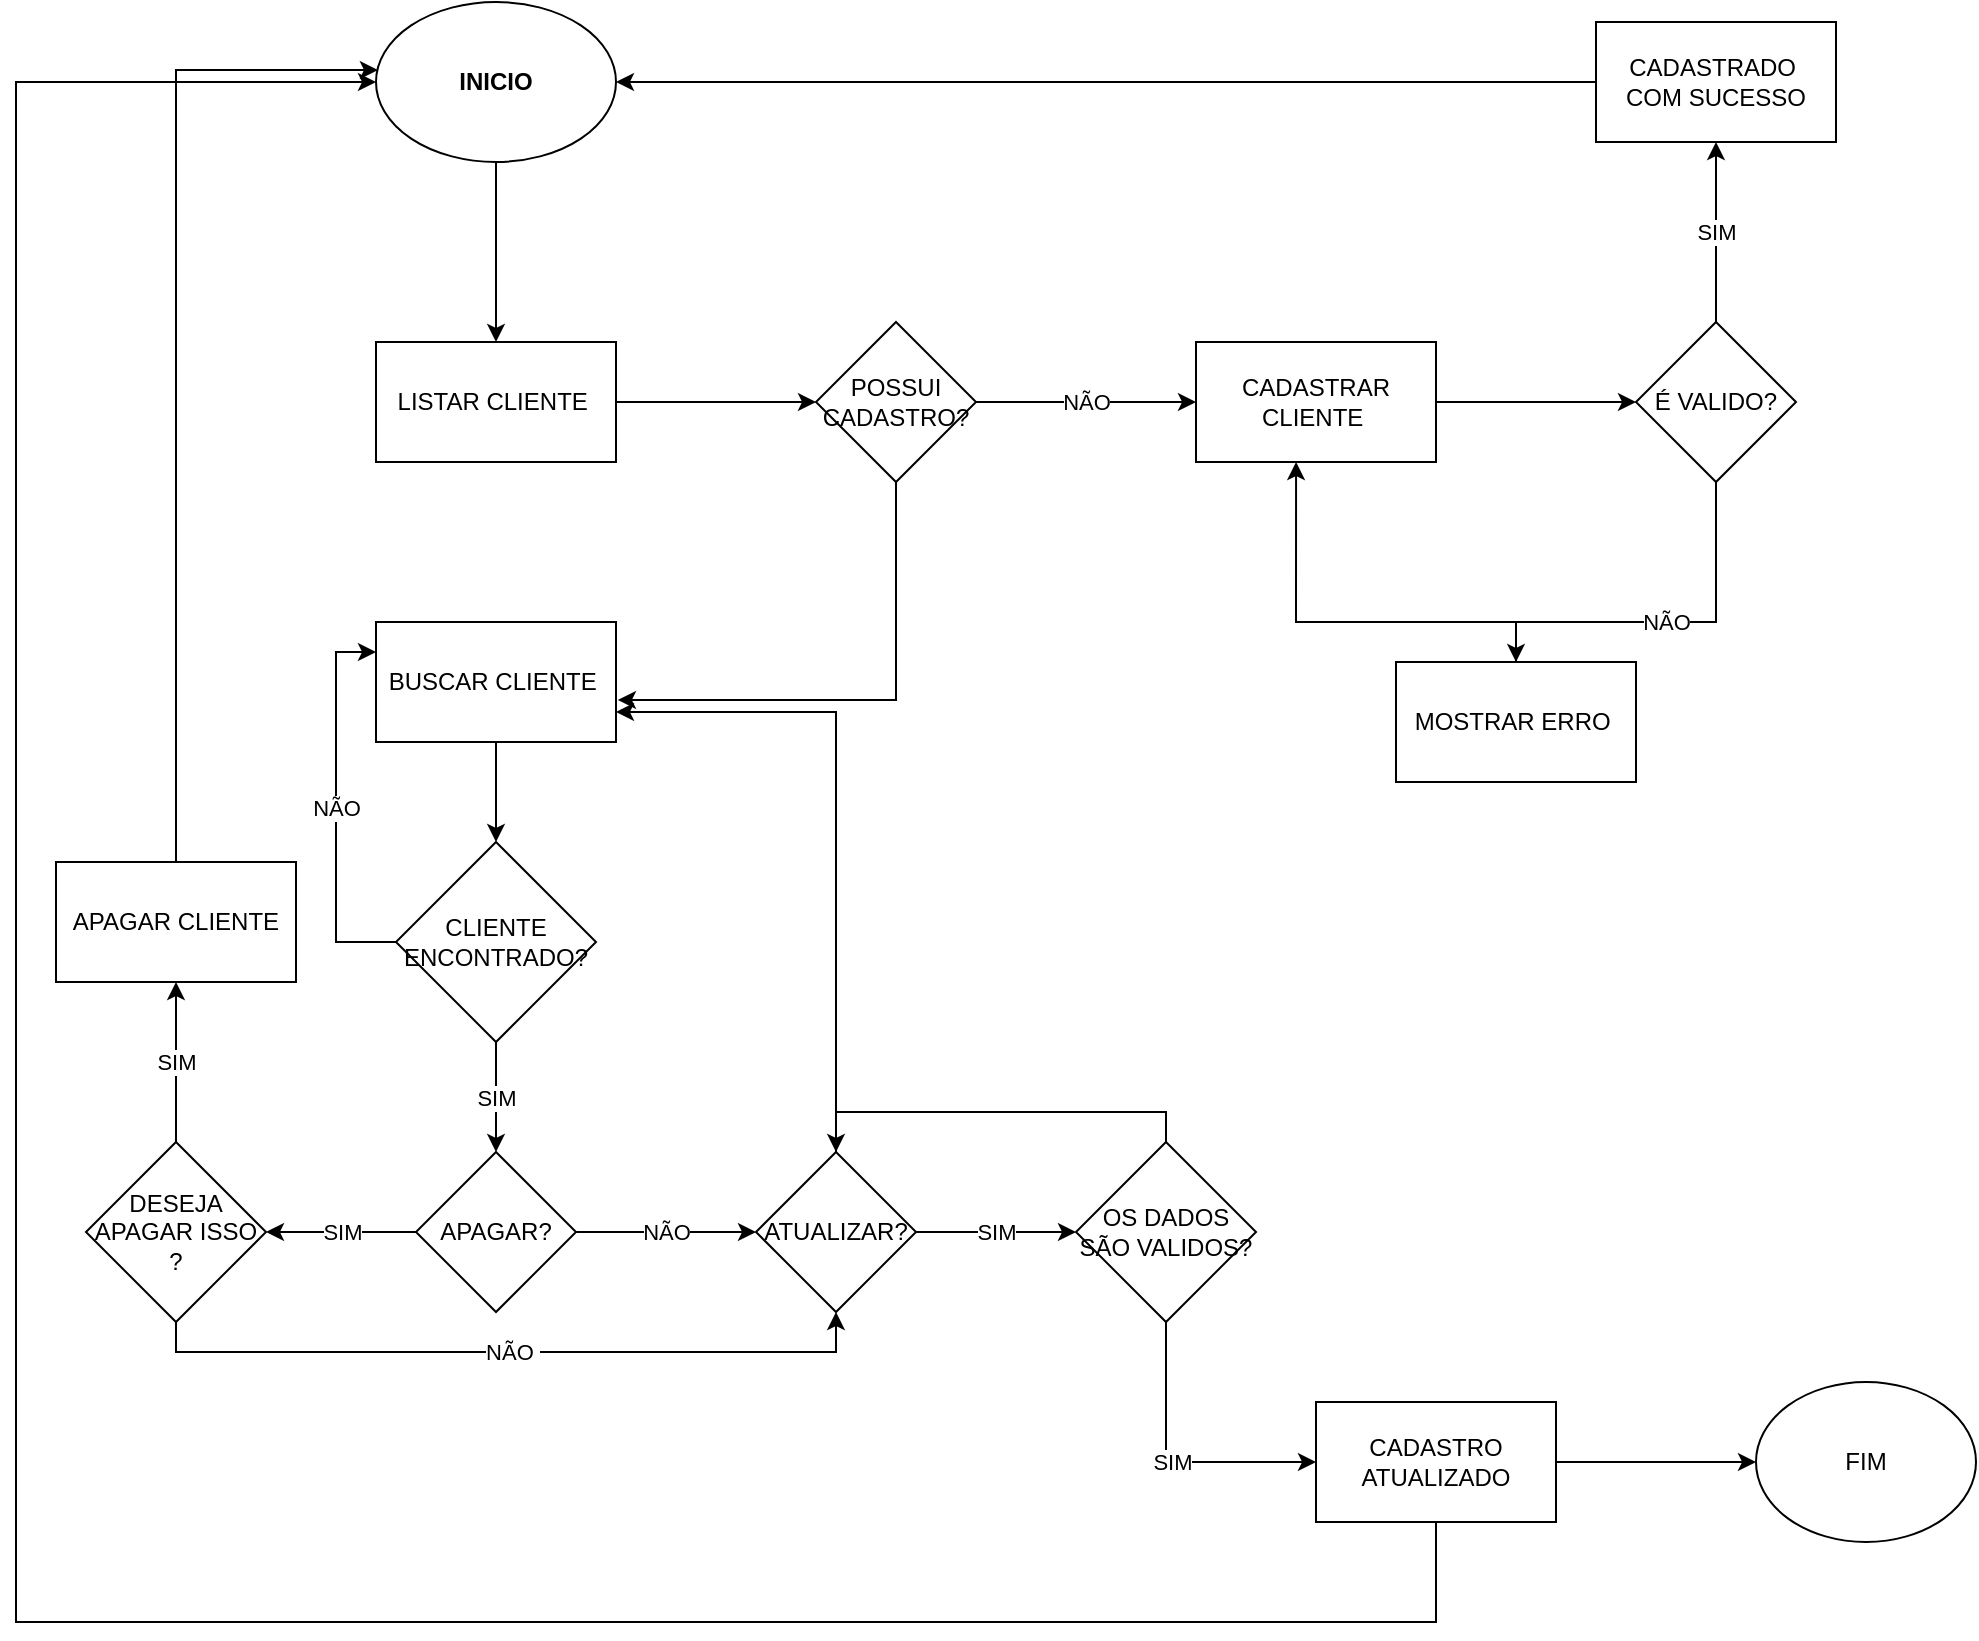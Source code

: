 <mxfile version="24.5.4" type="device" pages="4">
  <diagram name="Página-1" id="-c2QyconOCnsrTDdFJ5u">
    <mxGraphModel dx="2261" dy="782" grid="1" gridSize="10" guides="1" tooltips="1" connect="1" arrows="1" fold="1" page="1" pageScale="1" pageWidth="827" pageHeight="1169" math="0" shadow="0">
      <root>
        <mxCell id="0" />
        <mxCell id="1" parent="0" />
        <mxCell id="rgNGae-GPq3PH6ZiQCpS-5" value="" style="edgeStyle=orthogonalEdgeStyle;rounded=0;orthogonalLoop=1;jettySize=auto;html=1;" parent="1" source="rgNGae-GPq3PH6ZiQCpS-1" target="rgNGae-GPq3PH6ZiQCpS-4" edge="1">
          <mxGeometry relative="1" as="geometry" />
        </mxCell>
        <mxCell id="rgNGae-GPq3PH6ZiQCpS-1" value="&lt;b&gt;INICIO&lt;/b&gt;" style="ellipse;whiteSpace=wrap;html=1;" parent="1" vertex="1">
          <mxGeometry x="10" y="30" width="120" height="80" as="geometry" />
        </mxCell>
        <mxCell id="rgNGae-GPq3PH6ZiQCpS-11" value="" style="edgeStyle=orthogonalEdgeStyle;rounded=0;orthogonalLoop=1;jettySize=auto;html=1;" parent="1" source="rgNGae-GPq3PH6ZiQCpS-4" target="rgNGae-GPq3PH6ZiQCpS-10" edge="1">
          <mxGeometry relative="1" as="geometry" />
        </mxCell>
        <mxCell id="rgNGae-GPq3PH6ZiQCpS-4" value="LISTAR CLIENTE&amp;nbsp;" style="whiteSpace=wrap;html=1;" parent="1" vertex="1">
          <mxGeometry x="10" y="200" width="120" height="60" as="geometry" />
        </mxCell>
        <mxCell id="rgNGae-GPq3PH6ZiQCpS-67" value="" style="edgeStyle=orthogonalEdgeStyle;rounded=0;orthogonalLoop=1;jettySize=auto;html=1;" parent="1" source="rgNGae-GPq3PH6ZiQCpS-8" target="rgNGae-GPq3PH6ZiQCpS-66" edge="1">
          <mxGeometry relative="1" as="geometry" />
        </mxCell>
        <mxCell id="rgNGae-GPq3PH6ZiQCpS-8" value="BUSCAR CLIENTE&amp;nbsp;" style="whiteSpace=wrap;html=1;" parent="1" vertex="1">
          <mxGeometry x="10" y="340" width="120" height="60" as="geometry" />
        </mxCell>
        <mxCell id="rgNGae-GPq3PH6ZiQCpS-14" value="NÃO" style="edgeStyle=orthogonalEdgeStyle;rounded=0;orthogonalLoop=1;jettySize=auto;html=1;" parent="1" source="rgNGae-GPq3PH6ZiQCpS-10" target="rgNGae-GPq3PH6ZiQCpS-12" edge="1">
          <mxGeometry relative="1" as="geometry" />
        </mxCell>
        <mxCell id="rgNGae-GPq3PH6ZiQCpS-10" value="POSSUI CADASTRO?" style="rhombus;whiteSpace=wrap;html=1;" parent="1" vertex="1">
          <mxGeometry x="230" y="190" width="80" height="80" as="geometry" />
        </mxCell>
        <mxCell id="rgNGae-GPq3PH6ZiQCpS-17" value="" style="edgeStyle=orthogonalEdgeStyle;rounded=0;orthogonalLoop=1;jettySize=auto;html=1;" parent="1" source="rgNGae-GPq3PH6ZiQCpS-12" target="rgNGae-GPq3PH6ZiQCpS-16" edge="1">
          <mxGeometry relative="1" as="geometry" />
        </mxCell>
        <mxCell id="rgNGae-GPq3PH6ZiQCpS-12" value="CADASTRAR CLIENTE&amp;nbsp;" style="whiteSpace=wrap;html=1;" parent="1" vertex="1">
          <mxGeometry x="420" y="200" width="120" height="60" as="geometry" />
        </mxCell>
        <mxCell id="rgNGae-GPq3PH6ZiQCpS-37" value="NÃO" style="edgeStyle=orthogonalEdgeStyle;rounded=0;orthogonalLoop=1;jettySize=auto;html=1;" parent="1" source="rgNGae-GPq3PH6ZiQCpS-16" target="rgNGae-GPq3PH6ZiQCpS-36" edge="1">
          <mxGeometry relative="1" as="geometry">
            <Array as="points">
              <mxPoint x="680" y="340" />
              <mxPoint x="580" y="340" />
            </Array>
          </mxGeometry>
        </mxCell>
        <mxCell id="rgNGae-GPq3PH6ZiQCpS-58" value="SIM" style="edgeStyle=orthogonalEdgeStyle;rounded=0;orthogonalLoop=1;jettySize=auto;html=1;" parent="1" source="rgNGae-GPq3PH6ZiQCpS-16" target="rgNGae-GPq3PH6ZiQCpS-57" edge="1">
          <mxGeometry relative="1" as="geometry" />
        </mxCell>
        <mxCell id="rgNGae-GPq3PH6ZiQCpS-16" value="É VALIDO?" style="rhombus;whiteSpace=wrap;html=1;" parent="1" vertex="1">
          <mxGeometry x="640" y="190" width="80" height="80" as="geometry" />
        </mxCell>
        <mxCell id="rgNGae-GPq3PH6ZiQCpS-36" value="MOSTRAR ERRO&amp;nbsp;" style="whiteSpace=wrap;html=1;" parent="1" vertex="1">
          <mxGeometry x="520" y="360" width="120" height="60" as="geometry" />
        </mxCell>
        <mxCell id="rgNGae-GPq3PH6ZiQCpS-41" style="edgeStyle=orthogonalEdgeStyle;rounded=0;orthogonalLoop=1;jettySize=auto;html=1;entryX=0.417;entryY=1;entryDx=0;entryDy=0;entryPerimeter=0;" parent="1" source="rgNGae-GPq3PH6ZiQCpS-36" target="rgNGae-GPq3PH6ZiQCpS-12" edge="1">
          <mxGeometry relative="1" as="geometry">
            <Array as="points">
              <mxPoint x="580" y="340" />
              <mxPoint x="470" y="340" />
            </Array>
          </mxGeometry>
        </mxCell>
        <mxCell id="rgNGae-GPq3PH6ZiQCpS-62" style="edgeStyle=orthogonalEdgeStyle;rounded=0;orthogonalLoop=1;jettySize=auto;html=1;entryX=1;entryY=0.5;entryDx=0;entryDy=0;" parent="1" source="rgNGae-GPq3PH6ZiQCpS-57" target="rgNGae-GPq3PH6ZiQCpS-1" edge="1">
          <mxGeometry relative="1" as="geometry" />
        </mxCell>
        <mxCell id="rgNGae-GPq3PH6ZiQCpS-57" value="CADASTRADO&amp;nbsp;&lt;div&gt;COM SUCESSO&lt;/div&gt;" style="whiteSpace=wrap;html=1;" parent="1" vertex="1">
          <mxGeometry x="620" y="40" width="120" height="60" as="geometry" />
        </mxCell>
        <mxCell id="rgNGae-GPq3PH6ZiQCpS-69" value="NÃO" style="edgeStyle=orthogonalEdgeStyle;rounded=0;orthogonalLoop=1;jettySize=auto;html=1;entryX=0;entryY=0.25;entryDx=0;entryDy=0;" parent="1" source="rgNGae-GPq3PH6ZiQCpS-66" target="rgNGae-GPq3PH6ZiQCpS-8" edge="1">
          <mxGeometry relative="1" as="geometry">
            <Array as="points">
              <mxPoint x="-10" y="500" />
              <mxPoint x="-10" y="355" />
            </Array>
          </mxGeometry>
        </mxCell>
        <mxCell id="rgNGae-GPq3PH6ZiQCpS-94" value="SIM" style="edgeStyle=orthogonalEdgeStyle;rounded=0;orthogonalLoop=1;jettySize=auto;html=1;" parent="1" source="rgNGae-GPq3PH6ZiQCpS-66" target="rgNGae-GPq3PH6ZiQCpS-70" edge="1">
          <mxGeometry relative="1" as="geometry" />
        </mxCell>
        <mxCell id="rgNGae-GPq3PH6ZiQCpS-66" value="CLIENTE ENCONTRADO?" style="rhombus;whiteSpace=wrap;html=1;" parent="1" vertex="1">
          <mxGeometry x="20" y="450" width="100" height="100" as="geometry" />
        </mxCell>
        <mxCell id="rgNGae-GPq3PH6ZiQCpS-73" value="SIM" style="edgeStyle=orthogonalEdgeStyle;rounded=0;orthogonalLoop=1;jettySize=auto;html=1;" parent="1" source="rgNGae-GPq3PH6ZiQCpS-70" target="rgNGae-GPq3PH6ZiQCpS-72" edge="1">
          <mxGeometry relative="1" as="geometry" />
        </mxCell>
        <mxCell id="rgNGae-GPq3PH6ZiQCpS-84" value="NÃO" style="edgeStyle=orthogonalEdgeStyle;rounded=0;orthogonalLoop=1;jettySize=auto;html=1;" parent="1" source="rgNGae-GPq3PH6ZiQCpS-70" target="rgNGae-GPq3PH6ZiQCpS-83" edge="1">
          <mxGeometry relative="1" as="geometry" />
        </mxCell>
        <mxCell id="rgNGae-GPq3PH6ZiQCpS-70" value="APAGAR?" style="rhombus;whiteSpace=wrap;html=1;" parent="1" vertex="1">
          <mxGeometry x="30" y="605" width="80" height="80" as="geometry" />
        </mxCell>
        <mxCell id="rgNGae-GPq3PH6ZiQCpS-77" value="SIM" style="edgeStyle=orthogonalEdgeStyle;rounded=0;orthogonalLoop=1;jettySize=auto;html=1;" parent="1" source="rgNGae-GPq3PH6ZiQCpS-72" target="rgNGae-GPq3PH6ZiQCpS-76" edge="1">
          <mxGeometry relative="1" as="geometry" />
        </mxCell>
        <mxCell id="JEm-6Xkte60s6CVg62wa-1" value="NÃO&amp;nbsp;" style="edgeStyle=orthogonalEdgeStyle;rounded=0;orthogonalLoop=1;jettySize=auto;html=1;entryX=0.5;entryY=1;entryDx=0;entryDy=0;" edge="1" parent="1" source="rgNGae-GPq3PH6ZiQCpS-72" target="rgNGae-GPq3PH6ZiQCpS-83">
          <mxGeometry relative="1" as="geometry">
            <Array as="points">
              <mxPoint x="-90" y="705" />
              <mxPoint x="240" y="705" />
            </Array>
          </mxGeometry>
        </mxCell>
        <mxCell id="rgNGae-GPq3PH6ZiQCpS-72" value="DESEJA APAGAR ISSO ?" style="rhombus;whiteSpace=wrap;html=1;" parent="1" vertex="1">
          <mxGeometry x="-135" y="600" width="90" height="90" as="geometry" />
        </mxCell>
        <mxCell id="rgNGae-GPq3PH6ZiQCpS-76" value="APAGAR CLIENTE" style="whiteSpace=wrap;html=1;" parent="1" vertex="1">
          <mxGeometry x="-150" y="460" width="120" height="60" as="geometry" />
        </mxCell>
        <mxCell id="rgNGae-GPq3PH6ZiQCpS-78" style="edgeStyle=orthogonalEdgeStyle;rounded=0;orthogonalLoop=1;jettySize=auto;html=1;entryX=0.008;entryY=0.425;entryDx=0;entryDy=0;entryPerimeter=0;" parent="1" source="rgNGae-GPq3PH6ZiQCpS-76" target="rgNGae-GPq3PH6ZiQCpS-1" edge="1">
          <mxGeometry relative="1" as="geometry">
            <Array as="points">
              <mxPoint x="-90" y="64" />
            </Array>
          </mxGeometry>
        </mxCell>
        <mxCell id="rgNGae-GPq3PH6ZiQCpS-86" value="SIM" style="edgeStyle=orthogonalEdgeStyle;rounded=0;orthogonalLoop=1;jettySize=auto;html=1;" parent="1" source="rgNGae-GPq3PH6ZiQCpS-83" target="rgNGae-GPq3PH6ZiQCpS-85" edge="1">
          <mxGeometry relative="1" as="geometry" />
        </mxCell>
        <mxCell id="XR5YhDe_duFgMrIYJcyH-1" style="edgeStyle=orthogonalEdgeStyle;rounded=0;orthogonalLoop=1;jettySize=auto;html=1;entryX=1;entryY=0.75;entryDx=0;entryDy=0;" edge="1" parent="1" source="rgNGae-GPq3PH6ZiQCpS-83" target="rgNGae-GPq3PH6ZiQCpS-8">
          <mxGeometry relative="1" as="geometry">
            <Array as="points">
              <mxPoint x="240" y="385" />
            </Array>
          </mxGeometry>
        </mxCell>
        <mxCell id="rgNGae-GPq3PH6ZiQCpS-83" value="ATUALIZAR?" style="rhombus;whiteSpace=wrap;html=1;" parent="1" vertex="1">
          <mxGeometry x="200" y="605" width="80" height="80" as="geometry" />
        </mxCell>
        <mxCell id="rgNGae-GPq3PH6ZiQCpS-90" value="SIM" style="edgeStyle=orthogonalEdgeStyle;rounded=0;orthogonalLoop=1;jettySize=auto;html=1;" parent="1" source="rgNGae-GPq3PH6ZiQCpS-85" target="rgNGae-GPq3PH6ZiQCpS-89" edge="1">
          <mxGeometry relative="1" as="geometry">
            <Array as="points">
              <mxPoint x="405" y="760" />
            </Array>
          </mxGeometry>
        </mxCell>
        <mxCell id="JEm-6Xkte60s6CVg62wa-3" style="edgeStyle=orthogonalEdgeStyle;rounded=0;orthogonalLoop=1;jettySize=auto;html=1;entryX=0.5;entryY=0;entryDx=0;entryDy=0;" edge="1" parent="1" source="rgNGae-GPq3PH6ZiQCpS-85" target="rgNGae-GPq3PH6ZiQCpS-83">
          <mxGeometry relative="1" as="geometry">
            <Array as="points">
              <mxPoint x="405" y="585" />
              <mxPoint x="240" y="585" />
            </Array>
          </mxGeometry>
        </mxCell>
        <mxCell id="rgNGae-GPq3PH6ZiQCpS-85" value="OS DADOS SÃO VALIDOS?" style="rhombus;whiteSpace=wrap;html=1;" parent="1" vertex="1">
          <mxGeometry x="360" y="600" width="90" height="90" as="geometry" />
        </mxCell>
        <mxCell id="rgNGae-GPq3PH6ZiQCpS-93" style="edgeStyle=orthogonalEdgeStyle;rounded=0;orthogonalLoop=1;jettySize=auto;html=1;entryX=0;entryY=0.5;entryDx=0;entryDy=0;" parent="1" source="rgNGae-GPq3PH6ZiQCpS-89" target="rgNGae-GPq3PH6ZiQCpS-1" edge="1">
          <mxGeometry relative="1" as="geometry">
            <Array as="points">
              <mxPoint x="540" y="840" />
              <mxPoint x="-170" y="840" />
              <mxPoint x="-170" y="70" />
            </Array>
          </mxGeometry>
        </mxCell>
        <mxCell id="GkKXNaheouPqaV0zloFi-3" value="" style="edgeStyle=orthogonalEdgeStyle;rounded=0;orthogonalLoop=1;jettySize=auto;html=1;" parent="1" source="rgNGae-GPq3PH6ZiQCpS-89" target="GkKXNaheouPqaV0zloFi-2" edge="1">
          <mxGeometry relative="1" as="geometry" />
        </mxCell>
        <mxCell id="rgNGae-GPq3PH6ZiQCpS-89" value="CADASTRO ATUALIZADO" style="whiteSpace=wrap;html=1;" parent="1" vertex="1">
          <mxGeometry x="480" y="730" width="120" height="60" as="geometry" />
        </mxCell>
        <mxCell id="GkKXNaheouPqaV0zloFi-2" value="FIM" style="ellipse;whiteSpace=wrap;html=1;" parent="1" vertex="1">
          <mxGeometry x="700" y="720" width="110" height="80" as="geometry" />
        </mxCell>
        <mxCell id="XR5YhDe_duFgMrIYJcyH-2" style="edgeStyle=orthogonalEdgeStyle;rounded=0;orthogonalLoop=1;jettySize=auto;html=1;entryX=1.008;entryY=0.65;entryDx=0;entryDy=0;entryPerimeter=0;" edge="1" parent="1" source="rgNGae-GPq3PH6ZiQCpS-10" target="rgNGae-GPq3PH6ZiQCpS-8">
          <mxGeometry relative="1" as="geometry">
            <Array as="points">
              <mxPoint x="270" y="379" />
            </Array>
          </mxGeometry>
        </mxCell>
      </root>
    </mxGraphModel>
  </diagram>
  <diagram id="4p1ethOtPt87IWJAUF-A" name="Página-2">
    <mxGraphModel dx="2261" dy="782" grid="1" gridSize="10" guides="1" tooltips="1" connect="1" arrows="1" fold="1" page="1" pageScale="1" pageWidth="827" pageHeight="1169" math="0" shadow="0">
      <root>
        <mxCell id="0" />
        <mxCell id="1" parent="0" />
        <mxCell id="T77zXkHdtmkHp0ugyWrL-38" value="" style="edgeStyle=orthogonalEdgeStyle;rounded=0;orthogonalLoop=1;jettySize=auto;html=1;" parent="1" target="T77zXkHdtmkHp0ugyWrL-41" edge="1">
          <mxGeometry relative="1" as="geometry">
            <mxPoint x="80" y="219" as="sourcePoint" />
          </mxGeometry>
        </mxCell>
        <mxCell id="T77zXkHdtmkHp0ugyWrL-39" value="" style="edgeStyle=orthogonalEdgeStyle;rounded=0;orthogonalLoop=1;jettySize=auto;html=1;" parent="1" source="T77zXkHdtmkHp0ugyWrL-41" target="T77zXkHdtmkHp0ugyWrL-44" edge="1">
          <mxGeometry relative="1" as="geometry" />
        </mxCell>
        <mxCell id="T77zXkHdtmkHp0ugyWrL-41" value="LISTAR FORNECEDOR&amp;nbsp;" style="whiteSpace=wrap;html=1;" parent="1" vertex="1">
          <mxGeometry x="20" y="309" width="120" height="60" as="geometry" />
        </mxCell>
        <mxCell id="T77zXkHdtmkHp0ugyWrL-42" value="NÃO" style="edgeStyle=orthogonalEdgeStyle;rounded=0;orthogonalLoop=1;jettySize=auto;html=1;" parent="1" source="T77zXkHdtmkHp0ugyWrL-44" target="T77zXkHdtmkHp0ugyWrL-51" edge="1">
          <mxGeometry relative="1" as="geometry" />
        </mxCell>
        <mxCell id="T77zXkHdtmkHp0ugyWrL-43" value="SIM" style="edgeStyle=orthogonalEdgeStyle;rounded=0;orthogonalLoop=1;jettySize=auto;html=1;entryX=1;entryY=0.5;entryDx=0;entryDy=0;" parent="1" source="T77zXkHdtmkHp0ugyWrL-44" target="T77zXkHdtmkHp0ugyWrL-55" edge="1">
          <mxGeometry relative="1" as="geometry">
            <mxPoint x="160" y="509" as="targetPoint" />
            <Array as="points">
              <mxPoint x="280" y="479" />
            </Array>
          </mxGeometry>
        </mxCell>
        <mxCell id="T77zXkHdtmkHp0ugyWrL-44" value="POSSUI CADASTRO?" style="rhombus;whiteSpace=wrap;html=1;" parent="1" vertex="1">
          <mxGeometry x="240" y="299" width="80" height="80" as="geometry" />
        </mxCell>
        <mxCell id="T77zXkHdtmkHp0ugyWrL-45" value="SIM" style="edgeStyle=orthogonalEdgeStyle;rounded=0;orthogonalLoop=1;jettySize=auto;html=1;" parent="1" source="T77zXkHdtmkHp0ugyWrL-47" target="T77zXkHdtmkHp0ugyWrL-49" edge="1">
          <mxGeometry relative="1" as="geometry" />
        </mxCell>
        <mxCell id="T77zXkHdtmkHp0ugyWrL-46" value="" style="edgeStyle=orthogonalEdgeStyle;rounded=0;orthogonalLoop=1;jettySize=auto;html=1;" parent="1" source="T77zXkHdtmkHp0ugyWrL-47" target="T77zXkHdtmkHp0ugyWrL-52" edge="1">
          <mxGeometry relative="1" as="geometry">
            <Array as="points">
              <mxPoint x="670" y="399" />
              <mxPoint x="560" y="399" />
            </Array>
          </mxGeometry>
        </mxCell>
        <mxCell id="T77zXkHdtmkHp0ugyWrL-47" value="É VALIDO?" style="rhombus;whiteSpace=wrap;html=1;" parent="1" vertex="1">
          <mxGeometry x="630" y="299" width="80" height="80" as="geometry" />
        </mxCell>
        <mxCell id="T77zXkHdtmkHp0ugyWrL-48" style="edgeStyle=orthogonalEdgeStyle;rounded=0;orthogonalLoop=1;jettySize=auto;html=1;entryX=1;entryY=0.5;entryDx=0;entryDy=0;" parent="1" source="T77zXkHdtmkHp0ugyWrL-49" edge="1">
          <mxGeometry relative="1" as="geometry">
            <mxPoint x="140" y="179" as="targetPoint" />
          </mxGeometry>
        </mxCell>
        <mxCell id="T77zXkHdtmkHp0ugyWrL-49" value="CADASTRADO COM SUCESSO" style="whiteSpace=wrap;html=1;" parent="1" vertex="1">
          <mxGeometry x="610" y="149" width="120" height="60" as="geometry" />
        </mxCell>
        <mxCell id="T77zXkHdtmkHp0ugyWrL-50" style="edgeStyle=orthogonalEdgeStyle;rounded=0;orthogonalLoop=1;jettySize=auto;html=1;entryX=0;entryY=0.5;entryDx=0;entryDy=0;" parent="1" source="T77zXkHdtmkHp0ugyWrL-51" target="T77zXkHdtmkHp0ugyWrL-47" edge="1">
          <mxGeometry relative="1" as="geometry" />
        </mxCell>
        <mxCell id="T77zXkHdtmkHp0ugyWrL-51" value="CADASTRAR FORNECEDOR&amp;nbsp;" style="whiteSpace=wrap;html=1;" parent="1" vertex="1">
          <mxGeometry x="380" y="309" width="120" height="60" as="geometry" />
        </mxCell>
        <mxCell id="T77zXkHdtmkHp0ugyWrL-52" value="MOSTRAR ERRO&amp;nbsp;" style="whiteSpace=wrap;html=1;" parent="1" vertex="1">
          <mxGeometry x="500" y="439" width="120" height="60" as="geometry" />
        </mxCell>
        <mxCell id="T77zXkHdtmkHp0ugyWrL-53" value="NÃO" style="edgeStyle=orthogonalEdgeStyle;rounded=0;orthogonalLoop=1;jettySize=auto;html=1;entryX=0.342;entryY=1.017;entryDx=0;entryDy=0;entryPerimeter=0;" parent="1" source="T77zXkHdtmkHp0ugyWrL-47" target="T77zXkHdtmkHp0ugyWrL-51" edge="1">
          <mxGeometry relative="1" as="geometry">
            <Array as="points">
              <mxPoint x="670" y="399" />
              <mxPoint x="421" y="399" />
            </Array>
          </mxGeometry>
        </mxCell>
        <mxCell id="T77zXkHdtmkHp0ugyWrL-54" value="" style="edgeStyle=orthogonalEdgeStyle;rounded=0;orthogonalLoop=1;jettySize=auto;html=1;" parent="1" source="T77zXkHdtmkHp0ugyWrL-55" target="T77zXkHdtmkHp0ugyWrL-58" edge="1">
          <mxGeometry relative="1" as="geometry" />
        </mxCell>
        <mxCell id="T77zXkHdtmkHp0ugyWrL-55" value="BUSCAR FORNECEDOR&amp;nbsp;" style="whiteSpace=wrap;html=1;" parent="1" vertex="1">
          <mxGeometry x="20" y="449" width="120" height="60" as="geometry" />
        </mxCell>
        <mxCell id="T77zXkHdtmkHp0ugyWrL-56" value="NÃO" style="edgeStyle=orthogonalEdgeStyle;rounded=0;orthogonalLoop=1;jettySize=auto;html=1;entryX=0;entryY=0.5;entryDx=0;entryDy=0;" parent="1" source="T77zXkHdtmkHp0ugyWrL-58" target="T77zXkHdtmkHp0ugyWrL-55" edge="1">
          <mxGeometry relative="1" as="geometry">
            <Array as="points">
              <mxPoint y="629" />
              <mxPoint y="479" />
            </Array>
          </mxGeometry>
        </mxCell>
        <mxCell id="T77zXkHdtmkHp0ugyWrL-57" value="SIM" style="edgeStyle=orthogonalEdgeStyle;rounded=0;orthogonalLoop=1;jettySize=auto;html=1;" parent="1" source="T77zXkHdtmkHp0ugyWrL-58" target="T77zXkHdtmkHp0ugyWrL-61" edge="1">
          <mxGeometry relative="1" as="geometry" />
        </mxCell>
        <mxCell id="T77zXkHdtmkHp0ugyWrL-58" value="FORNECEDOR ENCONTRADO?" style="rhombus;whiteSpace=wrap;html=1;" parent="1" vertex="1">
          <mxGeometry x="25" y="579" width="110" height="100" as="geometry" />
        </mxCell>
        <mxCell id="T77zXkHdtmkHp0ugyWrL-59" value="SIM" style="edgeStyle=orthogonalEdgeStyle;rounded=0;orthogonalLoop=1;jettySize=auto;html=1;" parent="1" source="T77zXkHdtmkHp0ugyWrL-61" target="T77zXkHdtmkHp0ugyWrL-63" edge="1">
          <mxGeometry relative="1" as="geometry" />
        </mxCell>
        <mxCell id="T77zXkHdtmkHp0ugyWrL-60" value="NÃO" style="edgeStyle=orthogonalEdgeStyle;rounded=0;orthogonalLoop=1;jettySize=auto;html=1;" parent="1" source="T77zXkHdtmkHp0ugyWrL-61" target="T77zXkHdtmkHp0ugyWrL-67" edge="1">
          <mxGeometry relative="1" as="geometry" />
        </mxCell>
        <mxCell id="T77zXkHdtmkHp0ugyWrL-61" value="APAGAR?" style="rhombus;whiteSpace=wrap;html=1;" parent="1" vertex="1">
          <mxGeometry x="40" y="739" width="80" height="80" as="geometry" />
        </mxCell>
        <mxCell id="T77zXkHdtmkHp0ugyWrL-62" value="SIM" style="edgeStyle=orthogonalEdgeStyle;rounded=0;orthogonalLoop=1;jettySize=auto;html=1;" parent="1" source="T77zXkHdtmkHp0ugyWrL-63" target="T77zXkHdtmkHp0ugyWrL-65" edge="1">
          <mxGeometry relative="1" as="geometry" />
        </mxCell>
        <mxCell id="T77zXkHdtmkHp0ugyWrL-63" value="CONFIRMAR?" style="rhombus;whiteSpace=wrap;html=1;" parent="1" vertex="1">
          <mxGeometry x="-120" y="739" width="80" height="80" as="geometry" />
        </mxCell>
        <mxCell id="T77zXkHdtmkHp0ugyWrL-64" style="edgeStyle=orthogonalEdgeStyle;rounded=0;orthogonalLoop=1;jettySize=auto;html=1;entryX=0;entryY=0.5;entryDx=0;entryDy=0;" parent="1" source="T77zXkHdtmkHp0ugyWrL-65" edge="1">
          <mxGeometry relative="1" as="geometry">
            <Array as="points">
              <mxPoint x="-80" y="179" />
            </Array>
            <mxPoint x="20" y="179" as="targetPoint" />
          </mxGeometry>
        </mxCell>
        <mxCell id="T77zXkHdtmkHp0ugyWrL-65" value="APAGAR FORNECEDOR&amp;nbsp;" style="whiteSpace=wrap;html=1;" parent="1" vertex="1">
          <mxGeometry x="-140" y="589" width="120" height="60" as="geometry" />
        </mxCell>
        <mxCell id="T77zXkHdtmkHp0ugyWrL-66" value="SIM" style="edgeStyle=orthogonalEdgeStyle;rounded=0;orthogonalLoop=1;jettySize=auto;html=1;" parent="1" source="T77zXkHdtmkHp0ugyWrL-67" target="T77zXkHdtmkHp0ugyWrL-70" edge="1">
          <mxGeometry relative="1" as="geometry" />
        </mxCell>
        <mxCell id="bFliOZ8y0a0KdIm1oyhC-1" value="NÃO" style="edgeStyle=orthogonalEdgeStyle;rounded=0;orthogonalLoop=1;jettySize=auto;html=1;entryX=1;entryY=1;entryDx=0;entryDy=0;" parent="1" source="T77zXkHdtmkHp0ugyWrL-67" target="T77zXkHdtmkHp0ugyWrL-55" edge="1">
          <mxGeometry relative="1" as="geometry">
            <Array as="points">
              <mxPoint x="240" y="509" />
            </Array>
          </mxGeometry>
        </mxCell>
        <mxCell id="T77zXkHdtmkHp0ugyWrL-67" value="ATUALIZAR?" style="rhombus;whiteSpace=wrap;html=1;" parent="1" vertex="1">
          <mxGeometry x="200" y="739" width="80" height="80" as="geometry" />
        </mxCell>
        <mxCell id="T77zXkHdtmkHp0ugyWrL-68" value="NÃO" style="edgeStyle=orthogonalEdgeStyle;rounded=0;orthogonalLoop=1;jettySize=auto;html=1;entryX=0.5;entryY=0;entryDx=0;entryDy=0;" parent="1" source="T77zXkHdtmkHp0ugyWrL-70" target="T77zXkHdtmkHp0ugyWrL-67" edge="1">
          <mxGeometry relative="1" as="geometry">
            <Array as="points">
              <mxPoint x="400" y="719" />
              <mxPoint x="240" y="719" />
            </Array>
          </mxGeometry>
        </mxCell>
        <mxCell id="T77zXkHdtmkHp0ugyWrL-69" value="" style="edgeStyle=orthogonalEdgeStyle;rounded=0;orthogonalLoop=1;jettySize=auto;html=1;" parent="1" source="T77zXkHdtmkHp0ugyWrL-70" target="T77zXkHdtmkHp0ugyWrL-72" edge="1">
          <mxGeometry relative="1" as="geometry" />
        </mxCell>
        <mxCell id="T77zXkHdtmkHp0ugyWrL-70" value="DADOS SÃO VALIDOS?" style="rhombus;whiteSpace=wrap;html=1;" parent="1" vertex="1">
          <mxGeometry x="360" y="739" width="80" height="80" as="geometry" />
        </mxCell>
        <mxCell id="T77zXkHdtmkHp0ugyWrL-71" style="edgeStyle=orthogonalEdgeStyle;rounded=0;orthogonalLoop=1;jettySize=auto;html=1;entryX=0.05;entryY=0.25;entryDx=0;entryDy=0;entryPerimeter=0;" parent="1" source="T77zXkHdtmkHp0ugyWrL-72" edge="1">
          <mxGeometry relative="1" as="geometry">
            <mxPoint x="26" y="159" as="targetPoint" />
            <Array as="points">
              <mxPoint x="560" y="849" />
              <mxPoint x="-200" y="849" />
              <mxPoint x="-200" y="159" />
            </Array>
          </mxGeometry>
        </mxCell>
        <mxCell id="T77zXkHdtmkHp0ugyWrL-72" value="CADASTRO ATUALIZADO" style="whiteSpace=wrap;html=1;" parent="1" vertex="1">
          <mxGeometry x="500" y="749" width="120" height="60" as="geometry" />
        </mxCell>
        <mxCell id="T77zXkHdtmkHp0ugyWrL-73" value="INICIO" style="ellipse;whiteSpace=wrap;html=1;" parent="1" vertex="1">
          <mxGeometry x="20" y="139" width="120" height="80" as="geometry" />
        </mxCell>
      </root>
    </mxGraphModel>
  </diagram>
  <diagram id="emHs5y1z4IdiYOe_hIwa" name="Página-4">
    <mxGraphModel dx="2261" dy="782" grid="1" gridSize="10" guides="1" tooltips="1" connect="1" arrows="1" fold="1" page="1" pageScale="1" pageWidth="827" pageHeight="1169" math="0" shadow="0">
      <root>
        <mxCell id="0" />
        <mxCell id="1" parent="0" />
        <mxCell id="3FGUaxCZPwPqk6HE0NR3-5" value="" style="shape=ext;double=1;rounded=1;whiteSpace=wrap;html=1;fillColor=#e1d5e7;strokeColor=#9673A6;glass=1;shadow=0;gradientColor=#9021FF;" parent="1" vertex="1">
          <mxGeometry x="140" y="80" width="450" height="800" as="geometry" />
        </mxCell>
        <mxCell id="C9YwJ8RE3Imof7lcPm9f-1" value="" style="shape=ext;double=1;rounded=0;whiteSpace=wrap;html=1;align=right;fillColor=#FFFFFF;strokeColor=#E5CCFF;" parent="1" vertex="1">
          <mxGeometry x="210" y="285" width="300" height="30" as="geometry" />
        </mxCell>
        <mxCell id="C9YwJ8RE3Imof7lcPm9f-2" value="" style="shape=ext;double=1;rounded=0;whiteSpace=wrap;html=1;align=left;strokeColor=#E5CCFF;" parent="1" vertex="1">
          <mxGeometry x="210" y="425" width="220" height="30" as="geometry" />
        </mxCell>
        <mxCell id="C9YwJ8RE3Imof7lcPm9f-4" value="" style="shape=ext;double=1;rounded=0;whiteSpace=wrap;html=1;align=left;strokeColor=#E5CCFF;" parent="1" vertex="1">
          <mxGeometry x="210" y="358" width="70" height="30" as="geometry" />
        </mxCell>
        <mxCell id="C9YwJ8RE3Imof7lcPm9f-5" value="" style="shape=ext;double=1;rounded=0;whiteSpace=wrap;html=1;align=left;strokeColor=#E5CCFF;" parent="1" vertex="1">
          <mxGeometry x="310" y="358" width="70" height="30" as="geometry" />
        </mxCell>
        <mxCell id="C9YwJ8RE3Imof7lcPm9f-6" value="" style="shape=ext;double=1;rounded=0;whiteSpace=wrap;html=1;align=left;strokeColor=#E5CCFF;" parent="1" vertex="1">
          <mxGeometry x="400" y="358" width="70" height="30" as="geometry" />
        </mxCell>
        <mxCell id="C9YwJ8RE3Imof7lcPm9f-7" value="&lt;font size=&quot;1&quot; style=&quot;&quot;&gt;&lt;b style=&quot;font-size: 15px;&quot;&gt;Data de nascimento (obrigatório)&lt;/b&gt;&lt;/font&gt;" style="text;html=1;align=center;verticalAlign=middle;whiteSpace=wrap;rounded=0;" parent="1" vertex="1">
          <mxGeometry x="210" y="333" width="250" height="10" as="geometry" />
        </mxCell>
        <mxCell id="C9YwJ8RE3Imof7lcPm9f-8" value="&lt;b style=&quot;&quot;&gt;&lt;font style=&quot;font-size: 15px;&quot;&gt;&amp;nbsp;celular (obrigatório):&lt;/font&gt;&lt;/b&gt;" style="text;html=1;align=center;verticalAlign=middle;whiteSpace=wrap;rounded=0;" parent="1" vertex="1">
          <mxGeometry x="200" y="400" width="160" height="20" as="geometry" />
        </mxCell>
        <mxCell id="C9YwJ8RE3Imof7lcPm9f-9" value="&lt;h5&gt;&lt;b&gt;&lt;font style=&quot;font-size: 15px;&quot;&gt;Nome completo (obrigatório):&lt;/font&gt;&lt;/b&gt;&lt;/h5&gt;" style="text;html=1;align=center;verticalAlign=middle;whiteSpace=wrap;rounded=0;" parent="1" vertex="1">
          <mxGeometry x="195" y="270" width="240" as="geometry" />
        </mxCell>
        <mxCell id="xBDRfDMu_sakobEnn5xp-2" value="&lt;br&gt;&lt;h5 style=&quot;forced-color-adjust: none; color: rgb(0, 0, 0); font-family: Helvetica; font-style: normal; font-variant-ligatures: normal; font-variant-caps: normal; letter-spacing: normal; orphans: 2; text-align: center; text-indent: 0px; text-transform: none; widows: 2; word-spacing: 0px; -webkit-text-stroke-width: 0px; white-space: normal; background-color: rgb(251, 251, 251); text-decoration-thickness: initial; text-decoration-style: initial; text-decoration-color: initial;&quot;&gt;&lt;br&gt;&lt;/h5&gt;" style="shape=ext;double=1;rounded=0;whiteSpace=wrap;html=1;fillColor=#9021FF;strokeColor=#9021FF;shadow=1;glass=1;gradientColor=#221e25;gradientDirection=north;" parent="1" vertex="1">
          <mxGeometry x="730" y="192.5" width="840" height="515" as="geometry" />
        </mxCell>
        <mxCell id="kTvp0TokoopNqMNdhtiS-154" style="edgeStyle=orthogonalEdgeStyle;rounded=0;orthogonalLoop=1;jettySize=auto;html=1;" parent="1" source="xBDRfDMu_sakobEnn5xp-11" edge="1">
          <mxGeometry relative="1" as="geometry">
            <mxPoint x="1030" y="750" as="targetPoint" />
          </mxGeometry>
        </mxCell>
        <mxCell id="xBDRfDMu_sakobEnn5xp-11" value="&lt;span style=&quot;font-size: 20px;&quot;&gt;&lt;b&gt;SALVAR&amp;nbsp;&lt;/b&gt;&lt;/span&gt;" style="shape=ext;double=1;rounded=0;whiteSpace=wrap;html=1;align=left;fillColor=#E5CCFF;" parent="1" vertex="1">
          <mxGeometry x="960" y="630" width="140" height="30" as="geometry" />
        </mxCell>
        <mxCell id="kTvp0TokoopNqMNdhtiS-152" value="" style="edgeStyle=orthogonalEdgeStyle;rounded=0;orthogonalLoop=1;jettySize=auto;html=1;" parent="1" source="xBDRfDMu_sakobEnn5xp-12" edge="1">
          <mxGeometry relative="1" as="geometry">
            <mxPoint x="1319" y="760" as="targetPoint" />
            <Array as="points">
              <mxPoint x="1319" y="730" />
              <mxPoint x="1319" y="730" />
            </Array>
          </mxGeometry>
        </mxCell>
        <mxCell id="xBDRfDMu_sakobEnn5xp-12" value="&lt;span style=&quot;font-size: 20px;&quot;&gt;&lt;b&gt;APAGAR&lt;/b&gt;&lt;/span&gt;" style="shape=ext;double=1;rounded=0;whiteSpace=wrap;html=1;align=left;fillColor=#E5CCFF;" parent="1" vertex="1">
          <mxGeometry x="1248.51" y="630" width="140" height="30" as="geometry" />
        </mxCell>
        <mxCell id="Ca7Og4_1Yag62Yb9-llx-1" value="" style="shape=ext;double=1;rounded=1;whiteSpace=wrap;html=1;fillColor=#e1d5e7;strokeColor=#9673A6;glass=1;shadow=0;gradientColor=#9021FF;" parent="1" vertex="1">
          <mxGeometry x="-630" y="70" width="450" height="800" as="geometry" />
        </mxCell>
        <mxCell id="Ca7Og4_1Yag62Yb9-llx-14" value="&lt;b&gt;&lt;font style=&quot;font-size: 30px;&quot;&gt;CLIENTE&amp;nbsp;&lt;/font&gt;&lt;/b&gt;" style="text;html=1;align=center;verticalAlign=middle;whiteSpace=wrap;rounded=0;" parent="1" vertex="1">
          <mxGeometry x="-500" y="150" width="260" height="30" as="geometry" />
        </mxCell>
        <mxCell id="Ca7Og4_1Yag62Yb9-llx-15" value="&lt;span style=&quot;font-size: 30px;&quot;&gt;&lt;b style=&quot;font-size: 20px;&quot;&gt;CADASTRO DE CLIENTE&amp;nbsp;&lt;/b&gt;&lt;/span&gt;" style="text;html=1;align=center;verticalAlign=middle;whiteSpace=wrap;rounded=0;" parent="1" vertex="1">
          <mxGeometry x="210" y="110" width="360" height="30" as="geometry" />
        </mxCell>
        <mxCell id="Ca7Og4_1Yag62Yb9-llx-31" value="" style="shape=ext;double=1;rounded=0;whiteSpace=wrap;html=1;align=right;fillColor=#FFFFFF;strokeColor=#E5CCFF;" parent="1" vertex="1">
          <mxGeometry x="-518" y="250" width="210" height="30" as="geometry" />
        </mxCell>
        <mxCell id="Ca7Og4_1Yag62Yb9-llx-32" value="" style="shape=ext;double=1;rounded=0;whiteSpace=wrap;html=1;align=right;fillColor=#FFFFFF;strokeColor=#E5CCFF;" parent="1" vertex="1">
          <mxGeometry x="-295" y="250" width="40" height="30" as="geometry" />
        </mxCell>
        <mxCell id="Ca7Og4_1Yag62Yb9-llx-33" value="" style="sketch=0;outlineConnect=0;fontColor=#232F3E;gradientColor=none;fillColor=#232F3D;strokeColor=none;dashed=0;verticalLabelPosition=bottom;verticalAlign=top;align=center;html=1;fontSize=12;fontStyle=0;aspect=fixed;pointerEvents=1;shape=mxgraph.aws4.magnifying_glass_2;" parent="1" vertex="1">
          <mxGeometry x="-285" y="255" width="20" height="20" as="geometry" />
        </mxCell>
        <mxCell id="Ca7Og4_1Yag62Yb9-llx-34" value="" style="shape=ext;double=1;rounded=0;whiteSpace=wrap;html=1;align=right;fillColor=#FFFFFF;strokeColor=#E5CCFF;" parent="1" vertex="1">
          <mxGeometry x="-600" y="325" width="300" height="30" as="geometry" />
        </mxCell>
        <mxCell id="Ca7Og4_1Yag62Yb9-llx-35" value="" style="shape=ext;double=1;rounded=0;whiteSpace=wrap;html=1;align=right;fillColor=#FFFFFF;strokeColor=#E5CCFF;" parent="1" vertex="1">
          <mxGeometry x="-600" y="375" width="300" height="30" as="geometry" />
        </mxCell>
        <mxCell id="Ca7Og4_1Yag62Yb9-llx-37" value="" style="shape=ext;double=1;rounded=0;whiteSpace=wrap;html=1;align=right;fillColor=#FFFFFF;strokeColor=#E5CCFF;" parent="1" vertex="1">
          <mxGeometry x="-600" y="420" width="300" height="30" as="geometry" />
        </mxCell>
        <mxCell id="Ca7Og4_1Yag62Yb9-llx-38" value="" style="shape=ext;double=1;rounded=0;whiteSpace=wrap;html=1;align=right;fillColor=#FFFFFF;strokeColor=#E5CCFF;" parent="1" vertex="1">
          <mxGeometry x="-600" y="470" width="300" height="30" as="geometry" />
        </mxCell>
        <mxCell id="Ca7Og4_1Yag62Yb9-llx-39" value="" style="shape=ext;double=1;rounded=0;whiteSpace=wrap;html=1;align=right;fillColor=#FFFFFF;strokeColor=#E5CCFF;" parent="1" vertex="1">
          <mxGeometry x="-600" y="515" width="300" height="30" as="geometry" />
        </mxCell>
        <mxCell id="Ca7Og4_1Yag62Yb9-llx-40" value="" style="shape=ext;double=1;rounded=0;whiteSpace=wrap;html=1;align=right;fillColor=#FFFFFF;strokeColor=#E5CCFF;" parent="1" vertex="1">
          <mxGeometry x="-600" y="575" width="300" height="30" as="geometry" />
        </mxCell>
        <mxCell id="kTvp0TokoopNqMNdhtiS-46" style="edgeStyle=orthogonalEdgeStyle;rounded=0;orthogonalLoop=1;jettySize=auto;html=1;" parent="1" source="UH4HD8jso4BTiTyw5NKZ-3" target="3FGUaxCZPwPqk6HE0NR3-5" edge="1">
          <mxGeometry relative="1" as="geometry">
            <Array as="points">
              <mxPoint x="-254" y="860" />
            </Array>
          </mxGeometry>
        </mxCell>
        <mxCell id="UH4HD8jso4BTiTyw5NKZ-3" value="&lt;font style=&quot;font-size: 25px;&quot;&gt;+&lt;/font&gt;" style="shape=ext;double=1;rounded=0;whiteSpace=wrap;html=1;align=center;fillColor=#FFFFFF;strokeColor=#E5CCFF;" parent="1" vertex="1">
          <mxGeometry x="-268.9" y="650" width="30" height="30" as="geometry" />
        </mxCell>
        <mxCell id="UH4HD8jso4BTiTyw5NKZ-9" value="&lt;h5&gt;&lt;br&gt;&lt;/h5&gt;" style="text;html=1;align=center;verticalAlign=middle;whiteSpace=wrap;rounded=0;" parent="1" vertex="1">
          <mxGeometry x="180" y="480" width="240" as="geometry" />
        </mxCell>
        <mxCell id="kTvp0TokoopNqMNdhtiS-1" value="" style="shape=ext;double=1;rounded=0;whiteSpace=wrap;html=1;align=right;fillColor=#FFFFFF;strokeColor=#E5CCFF;" parent="1" vertex="1">
          <mxGeometry x="-275.76" y="325" width="40" height="30" as="geometry" />
        </mxCell>
        <mxCell id="kTvp0TokoopNqMNdhtiS-2" value="" style="shape=ext;double=1;rounded=0;whiteSpace=wrap;html=1;align=right;fillColor=#FFFFFF;strokeColor=#E5CCFF;" parent="1" vertex="1">
          <mxGeometry x="-224" y="325" width="40" height="30" as="geometry" />
        </mxCell>
        <mxCell id="kTvp0TokoopNqMNdhtiS-3" value="" style="shape=ext;double=1;rounded=0;whiteSpace=wrap;html=1;align=right;fillColor=#FFFFFF;strokeColor=#E5CCFF;" parent="1" vertex="1">
          <mxGeometry x="-274.83" y="575" width="40" height="30" as="geometry" />
        </mxCell>
        <mxCell id="kTvp0TokoopNqMNdhtiS-4" value="" style="shape=ext;double=1;rounded=0;whiteSpace=wrap;html=1;align=right;fillColor=#FFFFFF;strokeColor=#E5CCFF;" parent="1" vertex="1">
          <mxGeometry x="-273.9" y="515" width="40" height="30" as="geometry" />
        </mxCell>
        <mxCell id="kTvp0TokoopNqMNdhtiS-5" value="" style="shape=ext;double=1;rounded=0;whiteSpace=wrap;html=1;align=right;fillColor=#FFFFFF;strokeColor=#E5CCFF;" parent="1" vertex="1">
          <mxGeometry x="-274.83" y="470" width="40" height="30" as="geometry" />
        </mxCell>
        <mxCell id="kTvp0TokoopNqMNdhtiS-6" value="" style="shape=ext;double=1;rounded=0;whiteSpace=wrap;html=1;align=right;fillColor=#FFFFFF;strokeColor=#E5CCFF;" parent="1" vertex="1">
          <mxGeometry x="-274.83" y="425" width="40" height="30" as="geometry" />
        </mxCell>
        <mxCell id="kTvp0TokoopNqMNdhtiS-7" value="" style="shape=ext;double=1;rounded=0;whiteSpace=wrap;html=1;align=right;fillColor=#FFFFFF;strokeColor=#E5CCFF;" parent="1" vertex="1">
          <mxGeometry x="-275.76" y="380" width="40" height="30" as="geometry" />
        </mxCell>
        <mxCell id="kTvp0TokoopNqMNdhtiS-9" value="" style="shape=ext;double=1;rounded=0;whiteSpace=wrap;html=1;align=right;fillColor=#FFFFFF;strokeColor=#E5CCFF;" parent="1" vertex="1">
          <mxGeometry x="-224" y="380" width="40" height="30" as="geometry" />
        </mxCell>
        <mxCell id="kTvp0TokoopNqMNdhtiS-10" value="" style="shape=ext;double=1;rounded=0;whiteSpace=wrap;html=1;align=right;fillColor=#FFFFFF;strokeColor=#E5CCFF;" parent="1" vertex="1">
          <mxGeometry x="-224" y="425" width="40" height="30" as="geometry" />
        </mxCell>
        <mxCell id="kTvp0TokoopNqMNdhtiS-11" value="" style="shape=ext;double=1;rounded=0;whiteSpace=wrap;html=1;align=right;fillColor=#FFFFFF;strokeColor=#E5CCFF;" parent="1" vertex="1">
          <mxGeometry x="-224" y="470" width="40" height="30" as="geometry" />
        </mxCell>
        <mxCell id="kTvp0TokoopNqMNdhtiS-12" value="" style="shape=ext;double=1;rounded=0;whiteSpace=wrap;html=1;align=right;fillColor=#FFFFFF;strokeColor=#E5CCFF;" parent="1" vertex="1">
          <mxGeometry x="-220" y="515" width="40" height="30" as="geometry" />
        </mxCell>
        <mxCell id="kTvp0TokoopNqMNdhtiS-13" value="" style="shape=ext;double=1;rounded=0;whiteSpace=wrap;html=1;align=right;fillColor=#FFFFFF;strokeColor=#E5CCFF;" parent="1" vertex="1">
          <mxGeometry x="-220" y="575" width="40" height="30" as="geometry" />
        </mxCell>
        <mxCell id="kTvp0TokoopNqMNdhtiS-14" value="" style="html=1;verticalLabelPosition=bottom;align=center;labelBackgroundColor=#ffffff;verticalAlign=top;strokeWidth=2;strokeColor=#0080F0;shadow=0;dashed=0;shape=mxgraph.ios7.icons.trashcan;" parent="1" vertex="1">
          <mxGeometry x="-214" y="330" width="20" height="20" as="geometry" />
        </mxCell>
        <mxCell id="kTvp0TokoopNqMNdhtiS-15" value="" style="html=1;verticalLabelPosition=bottom;align=center;labelBackgroundColor=#ffffff;verticalAlign=top;strokeWidth=2;strokeColor=#0080F0;shadow=0;dashed=0;shape=mxgraph.ios7.icons.trashcan;" parent="1" vertex="1">
          <mxGeometry x="-214" y="430" width="20" height="20" as="geometry" />
        </mxCell>
        <mxCell id="kTvp0TokoopNqMNdhtiS-16" value="" style="html=1;verticalLabelPosition=bottom;align=center;labelBackgroundColor=#ffffff;verticalAlign=top;strokeWidth=2;strokeColor=#0080F0;shadow=0;dashed=0;shape=mxgraph.ios7.icons.trashcan;" parent="1" vertex="1">
          <mxGeometry x="-210" y="475" width="20" height="20" as="geometry" />
        </mxCell>
        <mxCell id="kTvp0TokoopNqMNdhtiS-17" value="" style="html=1;verticalLabelPosition=bottom;align=center;labelBackgroundColor=#ffffff;verticalAlign=top;strokeWidth=2;strokeColor=#0080F0;shadow=0;dashed=0;shape=mxgraph.ios7.icons.trashcan;" parent="1" vertex="1">
          <mxGeometry x="-210" y="520" width="20" height="20" as="geometry" />
        </mxCell>
        <mxCell id="kTvp0TokoopNqMNdhtiS-18" value="" style="html=1;verticalLabelPosition=bottom;align=center;labelBackgroundColor=#ffffff;verticalAlign=top;strokeWidth=2;strokeColor=#0080F0;shadow=0;dashed=0;shape=mxgraph.ios7.icons.trashcan;" parent="1" vertex="1">
          <mxGeometry x="-210" y="580" width="20" height="20" as="geometry" />
        </mxCell>
        <mxCell id="kTvp0TokoopNqMNdhtiS-19" value="" style="html=1;verticalLabelPosition=bottom;align=center;labelBackgroundColor=#ffffff;verticalAlign=top;strokeWidth=2;strokeColor=#0080F0;shadow=0;dashed=0;shape=mxgraph.ios7.icons.trashcan;" parent="1" vertex="1">
          <mxGeometry x="-214" y="388" width="20" height="20" as="geometry" />
        </mxCell>
        <mxCell id="kTvp0TokoopNqMNdhtiS-20" value="" style="sketch=0;outlineConnect=0;fontColor=#232F3E;gradientColor=none;fillColor=#7AA116;strokeColor=none;dashed=0;verticalLabelPosition=bottom;verticalAlign=top;align=center;html=1;fontSize=12;fontStyle=0;aspect=fixed;pointerEvents=1;shape=mxgraph.aws4.iot_over_the_air_update;" parent="1" vertex="1">
          <mxGeometry x="-270" y="325" width="28.48" height="23" as="geometry" />
        </mxCell>
        <mxCell id="kTvp0TokoopNqMNdhtiS-21" value="" style="sketch=0;outlineConnect=0;fontColor=#232F3E;gradientColor=none;fillColor=#7AA116;strokeColor=none;dashed=0;verticalLabelPosition=bottom;verticalAlign=top;align=center;html=1;fontSize=12;fontStyle=0;aspect=fixed;pointerEvents=1;shape=mxgraph.aws4.iot_over_the_air_update;" parent="1" vertex="1">
          <mxGeometry x="-269.07" y="427" width="28.48" height="23" as="geometry" />
        </mxCell>
        <mxCell id="kTvp0TokoopNqMNdhtiS-22" value="" style="sketch=0;outlineConnect=0;fontColor=#232F3E;gradientColor=none;fillColor=#7AA116;strokeColor=none;dashed=0;verticalLabelPosition=bottom;verticalAlign=top;align=center;html=1;fontSize=12;fontStyle=0;aspect=fixed;pointerEvents=1;shape=mxgraph.aws4.iot_over_the_air_update;" parent="1" vertex="1">
          <mxGeometry x="-268.14" y="473.5" width="28.48" height="23" as="geometry" />
        </mxCell>
        <mxCell id="kTvp0TokoopNqMNdhtiS-36" style="edgeStyle=orthogonalEdgeStyle;rounded=0;orthogonalLoop=1;jettySize=auto;html=1;" parent="1" source="kTvp0TokoopNqMNdhtiS-24" target="3FGUaxCZPwPqk6HE0NR3-5" edge="1">
          <mxGeometry relative="1" as="geometry">
            <Array as="points">
              <mxPoint x="-256" y="620" />
            </Array>
          </mxGeometry>
        </mxCell>
        <mxCell id="kTvp0TokoopNqMNdhtiS-24" value="" style="sketch=0;outlineConnect=0;fontColor=#232F3E;gradientColor=none;fillColor=#7AA116;strokeColor=none;dashed=0;verticalLabelPosition=bottom;verticalAlign=top;align=center;html=1;fontSize=12;fontStyle=0;aspect=fixed;pointerEvents=1;shape=mxgraph.aws4.iot_over_the_air_update;" parent="1" vertex="1">
          <mxGeometry x="-270" y="582" width="28.48" height="23" as="geometry" />
        </mxCell>
        <mxCell id="kTvp0TokoopNqMNdhtiS-25" value="" style="sketch=0;outlineConnect=0;fontColor=#232F3E;gradientColor=none;fillColor=#7AA116;strokeColor=none;dashed=0;verticalLabelPosition=bottom;verticalAlign=top;align=center;html=1;fontSize=12;fontStyle=0;aspect=fixed;pointerEvents=1;shape=mxgraph.aws4.iot_over_the_air_update;" parent="1" vertex="1">
          <mxGeometry x="-268.14" y="519.5" width="28.48" height="23" as="geometry" />
        </mxCell>
        <mxCell id="kTvp0TokoopNqMNdhtiS-26" value="" style="sketch=0;outlineConnect=0;fontColor=#232F3E;gradientColor=none;fillColor=#7AA116;strokeColor=none;dashed=0;verticalLabelPosition=bottom;verticalAlign=top;align=center;html=1;fontSize=12;fontStyle=0;aspect=fixed;pointerEvents=1;shape=mxgraph.aws4.iot_over_the_air_update;" parent="1" vertex="1">
          <mxGeometry x="-270" y="385.75" width="30.34" height="24.5" as="geometry" />
        </mxCell>
        <mxCell id="kTvp0TokoopNqMNdhtiS-32" value="&lt;div style=&quot;&quot;&gt;&lt;br&gt;&lt;/div&gt;&lt;div style=&quot;&quot;&gt;&lt;br&gt;&lt;/div&gt;" style="rounded=1;whiteSpace=wrap;html=1;fillColor=#FFFFFF;strokeColor=#b85450;" parent="1" vertex="1">
          <mxGeometry x="-90" y="217.5" width="200" height="162.5" as="geometry" />
        </mxCell>
        <mxCell id="kTvp0TokoopNqMNdhtiS-33" value="" style="html=1;shadow=0;dashed=0;align=center;verticalAlign=middle;shape=mxgraph.arrows2.jumpInArrow;dy=15;dx=38;arrowHead=55;fillColor=#D60606;" parent="1" vertex="1">
          <mxGeometry x="-194" y="235" width="100" height="100" as="geometry" />
        </mxCell>
        <mxCell id="kTvp0TokoopNqMNdhtiS-34" value="" style="sketch=0;outlineConnect=0;fontColor=#232F3E;gradientColor=none;fillColor=#232F3D;strokeColor=none;dashed=0;verticalLabelPosition=bottom;verticalAlign=top;align=center;html=1;fontSize=12;fontStyle=0;aspect=fixed;pointerEvents=1;shape=mxgraph.aws4.alert;" parent="1" vertex="1">
          <mxGeometry x="-7.04" y="224.85" width="34.09" height="30.15" as="geometry" />
        </mxCell>
        <mxCell id="kTvp0TokoopNqMNdhtiS-40" value="&lt;font style=&quot;font-size: 15px;&quot;&gt;DESEJA APAGAR ISSO ?&lt;/font&gt;" style="text;html=1;align=center;verticalAlign=middle;whiteSpace=wrap;rounded=0;" parent="1" vertex="1">
          <mxGeometry x="-107.5" y="260" width="235" height="60" as="geometry" />
        </mxCell>
        <mxCell id="kTvp0TokoopNqMNdhtiS-42" value="&lt;font style=&quot;font-size: 15px;&quot;&gt;SIM&amp;nbsp;&lt;/font&gt;" style="shape=ext;double=1;rounded=0;whiteSpace=wrap;html=1;strokeColor=#B9E0A5;fontStyle=1" parent="1" vertex="1">
          <mxGeometry x="-80" y="325" width="70" height="30" as="geometry" />
        </mxCell>
        <mxCell id="kTvp0TokoopNqMNdhtiS-43" value="&lt;font style=&quot;font-size: 15px;&quot;&gt;NÃO&lt;/font&gt;" style="shape=ext;double=1;rounded=0;whiteSpace=wrap;html=1;strokeColor=#D60606;" parent="1" vertex="1">
          <mxGeometry x="10" y="325" width="70" height="30" as="geometry" />
        </mxCell>
        <mxCell id="kTvp0TokoopNqMNdhtiS-47" value="&lt;span style=&quot;font-size: 15px;&quot;&gt;SALVAR&lt;/span&gt;" style="shape=ext;double=1;rounded=0;whiteSpace=wrap;html=1;strokeColor=#B9E0A5;" parent="1" vertex="1">
          <mxGeometry x="285" y="730" width="140" height="30" as="geometry" />
        </mxCell>
        <mxCell id="kTvp0TokoopNqMNdhtiS-48" value="&lt;span style=&quot;font-size: 15px;&quot;&gt;CANCELAR&amp;nbsp;&lt;/span&gt;" style="shape=ext;double=1;rounded=0;whiteSpace=wrap;html=1;strokeColor=#D60606;" parent="1" vertex="1">
          <mxGeometry x="285" y="780" width="140" height="30" as="geometry" />
        </mxCell>
        <mxCell id="kTvp0TokoopNqMNdhtiS-49" value="" style="shape=ext;double=1;rounded=0;whiteSpace=wrap;html=1;align=right;fillColor=#FFFFFF;strokeColor=#E5CCFF;" parent="1" vertex="1">
          <mxGeometry x="210" y="500" width="300" height="30" as="geometry" />
        </mxCell>
        <mxCell id="kTvp0TokoopNqMNdhtiS-51" value="&lt;span style=&quot;font-size: 15px;&quot;&gt;&lt;b&gt;CPF (obrigatório):&lt;/b&gt;&lt;/span&gt;" style="text;html=1;align=center;verticalAlign=middle;whiteSpace=wrap;rounded=0;" parent="1" vertex="1">
          <mxGeometry x="195" y="470" width="165" height="30" as="geometry" />
        </mxCell>
        <mxCell id="kTvp0TokoopNqMNdhtiS-54" value="&lt;div style=&quot;&quot;&gt;&lt;br&gt;&lt;/div&gt;&lt;div style=&quot;&quot;&gt;&lt;br&gt;&lt;/div&gt;" style="rounded=1;whiteSpace=wrap;html=1;fillColor=#FFFFFF;strokeColor=#b85450;" parent="1" vertex="1">
          <mxGeometry x="635" y="790" width="200" height="162.5" as="geometry" />
        </mxCell>
        <mxCell id="kTvp0TokoopNqMNdhtiS-55" value="" style="sketch=0;outlineConnect=0;fontColor=#232F3E;gradientColor=none;fillColor=#232F3D;strokeColor=none;dashed=0;verticalLabelPosition=bottom;verticalAlign=top;align=center;html=1;fontSize=12;fontStyle=0;aspect=fixed;pointerEvents=1;shape=mxgraph.aws4.alert;" parent="1" vertex="1">
          <mxGeometry x="715.91" y="797.35" width="34.09" height="30.15" as="geometry" />
        </mxCell>
        <mxCell id="kTvp0TokoopNqMNdhtiS-56" value="&lt;font style=&quot;font-size: 15px;&quot;&gt;SIM&amp;nbsp;&lt;/font&gt;" style="shape=ext;double=1;rounded=0;whiteSpace=wrap;html=1;strokeColor=#B9E0A5;fontStyle=1" parent="1" vertex="1">
          <mxGeometry x="660" y="897.5" width="70" height="30" as="geometry" />
        </mxCell>
        <mxCell id="kTvp0TokoopNqMNdhtiS-57" value="&lt;font style=&quot;font-size: 15px;&quot;&gt;NÃO&lt;/font&gt;" style="shape=ext;double=1;rounded=0;whiteSpace=wrap;html=1;strokeColor=#D60606;" parent="1" vertex="1">
          <mxGeometry x="750" y="897.5" width="70" height="30" as="geometry" />
        </mxCell>
        <mxCell id="kTvp0TokoopNqMNdhtiS-58" style="edgeStyle=orthogonalEdgeStyle;rounded=0;orthogonalLoop=1;jettySize=auto;html=1;entryX=0.381;entryY=-0.018;entryDx=0;entryDy=0;entryPerimeter=0;" parent="1" source="kTvp0TokoopNqMNdhtiS-47" target="kTvp0TokoopNqMNdhtiS-54" edge="1">
          <mxGeometry relative="1" as="geometry" />
        </mxCell>
        <mxCell id="kTvp0TokoopNqMNdhtiS-59" value="&lt;font style=&quot;font-size: 15px;&quot;&gt;DESEJA SALVAR ISSO ?&lt;/font&gt;" style="text;html=1;align=center;verticalAlign=middle;whiteSpace=wrap;rounded=0;" parent="1" vertex="1">
          <mxGeometry x="635" y="827.5" width="215" height="60" as="geometry" />
        </mxCell>
        <mxCell id="kTvp0TokoopNqMNdhtiS-60" value="&lt;br&gt;&lt;h5 style=&quot;forced-color-adjust: none; color: rgb(0, 0, 0); font-family: Helvetica; font-style: normal; font-variant-ligatures: normal; font-variant-caps: normal; letter-spacing: normal; orphans: 2; text-align: center; text-indent: 0px; text-transform: none; widows: 2; word-spacing: 0px; -webkit-text-stroke-width: 0px; white-space: normal; background-color: rgb(251, 251, 251); text-decoration-thickness: initial; text-decoration-style: initial; text-decoration-color: initial;&quot;&gt;&lt;br&gt;&lt;/h5&gt;" style="shape=ext;double=1;rounded=0;whiteSpace=wrap;html=1;fillColor=#9021FF;strokeColor=#9021FF;shadow=1;glass=1;gradientColor=#221e25;gradientDirection=north;" parent="1" vertex="1">
          <mxGeometry x="1892.5" y="187.5" width="840" height="515" as="geometry" />
        </mxCell>
        <mxCell id="kTvp0TokoopNqMNdhtiS-62" value="" style="shape=ext;double=1;rounded=0;whiteSpace=wrap;html=1;align=right;fillColor=#FFFFFF;strokeColor=#E5CCFF;" parent="1" vertex="1">
          <mxGeometry x="1961.5" y="366" width="300" height="30" as="geometry" />
        </mxCell>
        <mxCell id="kTvp0TokoopNqMNdhtiS-63" value="(&amp;nbsp; &amp;nbsp;)" style="shape=ext;double=1;rounded=0;whiteSpace=wrap;html=1;align=left;strokeColor=#E5CCFF;" parent="1" vertex="1">
          <mxGeometry x="2002.5" y="492" width="220" height="30" as="geometry" />
        </mxCell>
        <mxCell id="kTvp0TokoopNqMNdhtiS-64" value="" style="shape=ext;double=1;rounded=0;whiteSpace=wrap;html=1;align=left;strokeColor=#E5CCFF;" parent="1" vertex="1">
          <mxGeometry x="2520" y="370" width="70" height="30" as="geometry" />
        </mxCell>
        <mxCell id="kTvp0TokoopNqMNdhtiS-65" value="" style="shape=ext;double=1;rounded=0;whiteSpace=wrap;html=1;align=left;strokeColor=#E5CCFF;" parent="1" vertex="1">
          <mxGeometry x="2342.5" y="366.5" width="70" height="30" as="geometry" />
        </mxCell>
        <mxCell id="kTvp0TokoopNqMNdhtiS-66" value="" style="shape=ext;double=1;rounded=0;whiteSpace=wrap;html=1;align=left;strokeColor=#E5CCFF;" parent="1" vertex="1">
          <mxGeometry x="2432.5" y="366.5" width="70" height="30" as="geometry" />
        </mxCell>
        <mxCell id="kTvp0TokoopNqMNdhtiS-67" value="&lt;b style=&quot;&quot;&gt;&lt;font style=&quot;font-size: 15px;&quot;&gt;&amp;nbsp;Celular (obrigatório):&lt;/font&gt;&lt;/b&gt;" style="text;html=1;align=center;verticalAlign=middle;whiteSpace=wrap;rounded=0;" parent="1" vertex="1">
          <mxGeometry x="1990" y="467" width="195" height="20" as="geometry" />
        </mxCell>
        <mxCell id="kTvp0TokoopNqMNdhtiS-139" style="edgeStyle=orthogonalEdgeStyle;rounded=0;orthogonalLoop=1;jettySize=auto;html=1;" parent="1" source="kTvp0TokoopNqMNdhtiS-68" target="kTvp0TokoopNqMNdhtiS-133" edge="1">
          <mxGeometry relative="1" as="geometry">
            <Array as="points">
              <mxPoint x="2153" y="810" />
            </Array>
          </mxGeometry>
        </mxCell>
        <mxCell id="kTvp0TokoopNqMNdhtiS-68" value="&lt;span style=&quot;font-size: 20px;&quot;&gt;&lt;b&gt;SALVAR&lt;/b&gt;&lt;/span&gt;" style="shape=ext;double=1;rounded=0;whiteSpace=wrap;html=1;align=left;fillColor=#E5CCFF;" parent="1" vertex="1">
          <mxGeometry x="2082.5" y="600" width="140" height="30" as="geometry" />
        </mxCell>
        <mxCell id="kTvp0TokoopNqMNdhtiS-162" style="edgeStyle=orthogonalEdgeStyle;rounded=0;orthogonalLoop=1;jettySize=auto;html=1;" parent="1" source="kTvp0TokoopNqMNdhtiS-69" edge="1">
          <mxGeometry relative="1" as="geometry">
            <mxPoint x="2450" y="730" as="targetPoint" />
          </mxGeometry>
        </mxCell>
        <mxCell id="kTvp0TokoopNqMNdhtiS-69" value="&lt;span style=&quot;font-size: 20px;&quot;&gt;&lt;b&gt;APAGAR&lt;/b&gt;&lt;/span&gt;" style="shape=ext;double=1;rounded=0;whiteSpace=wrap;html=1;align=left;fillColor=#E5CCFF;" parent="1" vertex="1">
          <mxGeometry x="2380" y="600" width="140" height="30" as="geometry" />
        </mxCell>
        <mxCell id="kTvp0TokoopNqMNdhtiS-70" value="&lt;h5&gt;&lt;b style=&quot;&quot;&gt;&lt;font style=&quot;font-size: 15px;&quot;&gt;Nome completo (obrigatório):&lt;/font&gt;&lt;/b&gt;&lt;/h5&gt;" style="text;html=1;align=center;verticalAlign=middle;whiteSpace=wrap;rounded=0;" parent="1" vertex="1">
          <mxGeometry x="1940" y="353" width="240" as="geometry" />
        </mxCell>
        <mxCell id="kTvp0TokoopNqMNdhtiS-71" value="&lt;font size=&quot;1&quot; style=&quot;&quot;&gt;&lt;b style=&quot;font-size: 15px;&quot;&gt;Data de nascimento (obrigatório)&lt;/b&gt;&lt;/font&gt;" style="text;html=1;align=center;verticalAlign=middle;whiteSpace=wrap;rounded=0;" parent="1" vertex="1">
          <mxGeometry x="2340" y="348" width="250" height="10" as="geometry" />
        </mxCell>
        <mxCell id="kTvp0TokoopNqMNdhtiS-86" value="&lt;h5&gt;&lt;span style=&quot;font-size: 15px;&quot;&gt;CPF (obrigatório):&lt;/span&gt;&lt;/h5&gt;" style="text;html=1;align=center;verticalAlign=middle;whiteSpace=wrap;rounded=0;" parent="1" vertex="1">
          <mxGeometry x="2300" y="467" width="240" height="25" as="geometry" />
        </mxCell>
        <mxCell id="kTvp0TokoopNqMNdhtiS-87" value="" style="shape=ext;double=1;rounded=0;whiteSpace=wrap;html=1;align=right;fillColor=#FFFFFF;strokeColor=#E5CCFF;" parent="1" vertex="1">
          <mxGeometry x="2342.5" y="493.5" width="260" height="30" as="geometry" />
        </mxCell>
        <mxCell id="kTvp0TokoopNqMNdhtiS-89" value="&lt;b&gt;&lt;font style=&quot;font-size: 30px;&quot;&gt;CLIENTE&amp;nbsp;&lt;/font&gt;&lt;/b&gt;" style="text;html=1;align=center;verticalAlign=middle;whiteSpace=wrap;rounded=0;" parent="1" vertex="1">
          <mxGeometry x="1020" y="250" width="260" height="30" as="geometry" />
        </mxCell>
        <mxCell id="kTvp0TokoopNqMNdhtiS-90" value="" style="shape=ext;double=1;rounded=0;whiteSpace=wrap;html=1;align=right;fillColor=#FFFFFF;strokeColor=#E5CCFF;" parent="1" vertex="1">
          <mxGeometry x="1040" y="310" width="210" height="30" as="geometry" />
        </mxCell>
        <mxCell id="kTvp0TokoopNqMNdhtiS-91" value="" style="shape=ext;double=1;rounded=0;whiteSpace=wrap;html=1;align=right;fillColor=#FFFFFF;strokeColor=#E5CCFF;" parent="1" vertex="1">
          <mxGeometry x="1300" y="310" width="40" height="30" as="geometry" />
        </mxCell>
        <mxCell id="kTvp0TokoopNqMNdhtiS-92" value="" style="sketch=0;outlineConnect=0;fontColor=#232F3E;gradientColor=none;fillColor=#232F3D;strokeColor=none;dashed=0;verticalLabelPosition=bottom;verticalAlign=top;align=center;html=1;fontSize=12;fontStyle=0;aspect=fixed;pointerEvents=1;shape=mxgraph.aws4.magnifying_glass_2;" parent="1" vertex="1">
          <mxGeometry x="1306.01" y="313" width="24.99" height="24.99" as="geometry" />
        </mxCell>
        <mxCell id="kTvp0TokoopNqMNdhtiS-93" value="" style="shape=ext;double=1;rounded=0;whiteSpace=wrap;html=1;align=right;fillColor=#FFFFFF;strokeColor=#E5CCFF;" parent="1" vertex="1">
          <mxGeometry x="901" y="366.5" width="430" height="30" as="geometry" />
        </mxCell>
        <mxCell id="kTvp0TokoopNqMNdhtiS-94" value="" style="shape=ext;double=1;rounded=0;whiteSpace=wrap;html=1;align=right;fillColor=#FFFFFF;strokeColor=#E5CCFF;" parent="1" vertex="1">
          <mxGeometry x="901" y="423.5" width="430" height="30" as="geometry" />
        </mxCell>
        <mxCell id="kTvp0TokoopNqMNdhtiS-95" value="" style="shape=ext;double=1;rounded=0;whiteSpace=wrap;html=1;align=right;fillColor=#FFFFFF;strokeColor=#E5CCFF;" parent="1" vertex="1">
          <mxGeometry x="901" y="473.5" width="430" height="30" as="geometry" />
        </mxCell>
        <mxCell id="kTvp0TokoopNqMNdhtiS-96" value="" style="shape=ext;double=1;rounded=0;whiteSpace=wrap;html=1;align=right;fillColor=#FFFFFF;strokeColor=#E5CCFF;" parent="1" vertex="1">
          <mxGeometry x="901" y="534" width="430" height="30" as="geometry" />
        </mxCell>
        <mxCell id="yFkiZpRgv-K4aqW7YuBv-1" style="edgeStyle=orthogonalEdgeStyle;rounded=0;orthogonalLoop=1;jettySize=auto;html=1;entryX=-0.004;entryY=0.869;entryDx=0;entryDy=0;entryPerimeter=0;" parent="1" source="kTvp0TokoopNqMNdhtiS-99" target="kTvp0TokoopNqMNdhtiS-60" edge="1">
          <mxGeometry relative="1" as="geometry">
            <mxPoint x="1900" y="640" as="targetPoint" />
          </mxGeometry>
        </mxCell>
        <mxCell id="kTvp0TokoopNqMNdhtiS-99" value="&lt;font style=&quot;font-size: 25px;&quot;&gt;+&lt;/font&gt;" style="shape=ext;double=1;rounded=0;whiteSpace=wrap;html=1;align=center;fillColor=#FFFFFF;strokeColor=#E5CCFF;" parent="1" vertex="1">
          <mxGeometry x="1490" y="620" width="30" height="30" as="geometry" />
        </mxCell>
        <mxCell id="kTvp0TokoopNqMNdhtiS-100" value="" style="shape=ext;double=1;rounded=0;whiteSpace=wrap;html=1;align=right;fillColor=#FFFFFF;strokeColor=#E5CCFF;" parent="1" vertex="1">
          <mxGeometry x="1410" y="370" width="40" height="30" as="geometry" />
        </mxCell>
        <mxCell id="kTvp0TokoopNqMNdhtiS-101" value="" style="shape=ext;double=1;rounded=0;whiteSpace=wrap;html=1;align=right;fillColor=#FFFFFF;strokeColor=#E5CCFF;" parent="1" vertex="1">
          <mxGeometry x="1491.1" y="540" width="40" height="30" as="geometry" />
        </mxCell>
        <mxCell id="kTvp0TokoopNqMNdhtiS-102" value="" style="shape=ext;double=1;rounded=0;whiteSpace=wrap;html=1;align=right;fillColor=#FFFFFF;strokeColor=#E5CCFF;" parent="1" vertex="1">
          <mxGeometry x="1491.1" y="488.5" width="40" height="30" as="geometry" />
        </mxCell>
        <mxCell id="kTvp0TokoopNqMNdhtiS-103" value="" style="shape=ext;double=1;rounded=0;whiteSpace=wrap;html=1;align=right;fillColor=#FFFFFF;strokeColor=#E5CCFF;" parent="1" vertex="1">
          <mxGeometry x="1407.17" y="534" width="40" height="30" as="geometry" />
        </mxCell>
        <mxCell id="kTvp0TokoopNqMNdhtiS-104" value="" style="shape=ext;double=1;rounded=0;whiteSpace=wrap;html=1;align=right;fillColor=#FFFFFF;strokeColor=#E5CCFF;" parent="1" vertex="1">
          <mxGeometry x="1409" y="487" width="40" height="30" as="geometry" />
        </mxCell>
        <mxCell id="kTvp0TokoopNqMNdhtiS-105" value="" style="shape=ext;double=1;rounded=0;whiteSpace=wrap;html=1;align=right;fillColor=#FFFFFF;strokeColor=#E5CCFF;" parent="1" vertex="1">
          <mxGeometry x="1409" y="427" width="40" height="30" as="geometry" />
        </mxCell>
        <mxCell id="kTvp0TokoopNqMNdhtiS-112" value="" style="sketch=0;outlineConnect=0;fontColor=#232F3E;gradientColor=none;fillColor=#7AA116;strokeColor=none;dashed=0;verticalLabelPosition=bottom;verticalAlign=top;align=center;html=1;fontSize=12;fontStyle=0;aspect=fixed;pointerEvents=1;shape=mxgraph.aws4.iot_over_the_air_update;" parent="1" vertex="1">
          <mxGeometry x="1415.76" y="373.5" width="28.48" height="23" as="geometry" />
        </mxCell>
        <mxCell id="kTvp0TokoopNqMNdhtiS-113" value="" style="sketch=0;outlineConnect=0;fontColor=#232F3E;gradientColor=none;fillColor=#7AA116;strokeColor=none;dashed=0;verticalLabelPosition=bottom;verticalAlign=top;align=center;html=1;fontSize=12;fontStyle=0;aspect=fixed;pointerEvents=1;shape=mxgraph.aws4.iot_over_the_air_update;" parent="1" vertex="1">
          <mxGeometry x="1414.76" y="492" width="28.48" height="23" as="geometry" />
        </mxCell>
        <mxCell id="kTvp0TokoopNqMNdhtiS-140" style="edgeStyle=orthogonalEdgeStyle;rounded=0;orthogonalLoop=1;jettySize=auto;html=1;" parent="1" source="kTvp0TokoopNqMNdhtiS-114" target="kTvp0TokoopNqMNdhtiS-60" edge="1">
          <mxGeometry relative="1" as="geometry">
            <Array as="points">
              <mxPoint x="1429" y="610" />
            </Array>
          </mxGeometry>
        </mxCell>
        <mxCell id="kTvp0TokoopNqMNdhtiS-114" value="" style="sketch=0;outlineConnect=0;fontColor=#232F3E;gradientColor=none;fillColor=#7AA116;strokeColor=none;dashed=0;verticalLabelPosition=bottom;verticalAlign=top;align=center;html=1;fontSize=12;fontStyle=0;aspect=fixed;pointerEvents=1;shape=mxgraph.aws4.iot_over_the_air_update;" parent="1" vertex="1">
          <mxGeometry x="1414.76" y="537.5" width="28.48" height="23" as="geometry" />
        </mxCell>
        <mxCell id="kTvp0TokoopNqMNdhtiS-117" value="" style="sketch=0;outlineConnect=0;fontColor=#232F3E;gradientColor=none;fillColor=#7AA116;strokeColor=none;dashed=0;verticalLabelPosition=bottom;verticalAlign=top;align=center;html=1;fontSize=12;fontStyle=0;aspect=fixed;pointerEvents=1;shape=mxgraph.aws4.iot_over_the_air_update;" parent="1" vertex="1">
          <mxGeometry x="1412" y="430.5" width="30.34" height="24.5" as="geometry" />
        </mxCell>
        <mxCell id="kTvp0TokoopNqMNdhtiS-119" value="" style="shape=ext;double=1;rounded=0;whiteSpace=wrap;html=1;align=right;fillColor=#FFFFFF;strokeColor=#E5CCFF;" parent="1" vertex="1">
          <mxGeometry x="1491.1" y="427.75" width="40" height="30" as="geometry" />
        </mxCell>
        <mxCell id="kTvp0TokoopNqMNdhtiS-120" value="" style="shape=ext;double=1;rounded=0;whiteSpace=wrap;html=1;align=right;fillColor=#FFFFFF;strokeColor=#E5CCFF;" parent="1" vertex="1">
          <mxGeometry x="1491.1" y="370" width="40" height="30" as="geometry" />
        </mxCell>
        <mxCell id="kTvp0TokoopNqMNdhtiS-121" value="" style="html=1;verticalLabelPosition=bottom;align=center;labelBackgroundColor=#ffffff;verticalAlign=top;strokeWidth=2;strokeColor=#0080F0;shadow=0;dashed=0;shape=mxgraph.ios7.icons.trashcan;" parent="1" vertex="1">
          <mxGeometry x="1496.1" y="376.5" width="23.9" height="20" as="geometry" />
        </mxCell>
        <mxCell id="kTvp0TokoopNqMNdhtiS-122" value="" style="html=1;verticalLabelPosition=bottom;align=center;labelBackgroundColor=#ffffff;verticalAlign=top;strokeWidth=2;strokeColor=#0080F0;shadow=0;dashed=0;shape=mxgraph.ios7.icons.trashcan;" parent="1" vertex="1">
          <mxGeometry x="1497.2" y="435" width="23.9" height="20" as="geometry" />
        </mxCell>
        <mxCell id="kTvp0TokoopNqMNdhtiS-123" value="" style="html=1;verticalLabelPosition=bottom;align=center;labelBackgroundColor=#ffffff;verticalAlign=top;strokeWidth=2;strokeColor=#0080F0;shadow=0;dashed=0;shape=mxgraph.ios7.icons.trashcan;" parent="1" vertex="1">
          <mxGeometry x="1499.15" y="493.5" width="23.9" height="20" as="geometry" />
        </mxCell>
        <mxCell id="kTvp0TokoopNqMNdhtiS-124" value="" style="html=1;verticalLabelPosition=bottom;align=center;labelBackgroundColor=#ffffff;verticalAlign=top;strokeWidth=2;strokeColor=#0080F0;shadow=0;dashed=0;shape=mxgraph.ios7.icons.trashcan;" parent="1" vertex="1">
          <mxGeometry x="1499.15" y="544" width="23.9" height="20" as="geometry" />
        </mxCell>
        <mxCell id="kTvp0TokoopNqMNdhtiS-127" value="&lt;div style=&quot;&quot;&gt;&lt;br&gt;&lt;/div&gt;&lt;div style=&quot;&quot;&gt;&lt;br&gt;&lt;/div&gt;" style="rounded=1;whiteSpace=wrap;html=1;fillColor=#FFFFFF;strokeColor=#b85450;" parent="1" vertex="1">
          <mxGeometry x="1610" y="195.5" width="200" height="162.5" as="geometry" />
        </mxCell>
        <mxCell id="kTvp0TokoopNqMNdhtiS-128" value="" style="sketch=0;outlineConnect=0;fontColor=#232F3E;gradientColor=none;fillColor=#232F3D;strokeColor=none;dashed=0;verticalLabelPosition=bottom;verticalAlign=top;align=center;html=1;fontSize=12;fontStyle=0;aspect=fixed;pointerEvents=1;shape=mxgraph.aws4.alert;" parent="1" vertex="1">
          <mxGeometry x="1690.91" y="202.85" width="34.09" height="30.15" as="geometry" />
        </mxCell>
        <mxCell id="kTvp0TokoopNqMNdhtiS-129" value="&lt;font style=&quot;font-size: 15px;&quot;&gt;SIM&amp;nbsp;&lt;/font&gt;" style="shape=ext;double=1;rounded=0;whiteSpace=wrap;html=1;strokeColor=#B9E0A5;fontStyle=1" parent="1" vertex="1">
          <mxGeometry x="1635" y="303" width="70" height="30" as="geometry" />
        </mxCell>
        <mxCell id="kTvp0TokoopNqMNdhtiS-130" value="&lt;font style=&quot;font-size: 15px;&quot;&gt;NÃO&lt;/font&gt;" style="shape=ext;double=1;rounded=0;whiteSpace=wrap;html=1;strokeColor=#D60606;" parent="1" vertex="1">
          <mxGeometry x="1725" y="303" width="70" height="30" as="geometry" />
        </mxCell>
        <mxCell id="kTvp0TokoopNqMNdhtiS-131" value="&lt;font style=&quot;font-size: 15px;&quot;&gt;DESEJA APAGAR ISSO ?&lt;/font&gt;" style="text;html=1;align=center;verticalAlign=middle;whiteSpace=wrap;rounded=0;" parent="1" vertex="1">
          <mxGeometry x="1610" y="233" width="215" height="60" as="geometry" />
        </mxCell>
        <mxCell id="kTvp0TokoopNqMNdhtiS-132" style="edgeStyle=orthogonalEdgeStyle;rounded=0;orthogonalLoop=1;jettySize=auto;html=1;entryX=0.3;entryY=1.012;entryDx=0;entryDy=0;entryPerimeter=0;" parent="1" source="kTvp0TokoopNqMNdhtiS-120" target="kTvp0TokoopNqMNdhtiS-127" edge="1">
          <mxGeometry relative="1" as="geometry" />
        </mxCell>
        <mxCell id="kTvp0TokoopNqMNdhtiS-133" value="&lt;div style=&quot;&quot;&gt;&lt;br&gt;&lt;/div&gt;&lt;div style=&quot;&quot;&gt;&lt;br&gt;&lt;/div&gt;" style="rounded=1;whiteSpace=wrap;html=1;fillColor=#FFFFFF;strokeColor=#b85450;" parent="1" vertex="1">
          <mxGeometry x="1892.5" y="740" width="200" height="162.5" as="geometry" />
        </mxCell>
        <mxCell id="kTvp0TokoopNqMNdhtiS-134" value="" style="sketch=0;outlineConnect=0;fontColor=#232F3E;gradientColor=none;fillColor=#232F3D;strokeColor=none;dashed=0;verticalLabelPosition=bottom;verticalAlign=top;align=center;html=1;fontSize=12;fontStyle=0;aspect=fixed;pointerEvents=1;shape=mxgraph.aws4.alert;" parent="1" vertex="1">
          <mxGeometry x="1973.41" y="747.35" width="34.09" height="30.15" as="geometry" />
        </mxCell>
        <mxCell id="kTvp0TokoopNqMNdhtiS-135" value="&lt;font style=&quot;font-size: 15px;&quot;&gt;SIM&amp;nbsp;&lt;/font&gt;" style="shape=ext;double=1;rounded=0;whiteSpace=wrap;html=1;strokeColor=#B9E0A5;fontStyle=1" parent="1" vertex="1">
          <mxGeometry x="1917.5" y="847.5" width="70" height="30" as="geometry" />
        </mxCell>
        <mxCell id="kTvp0TokoopNqMNdhtiS-136" value="&lt;font style=&quot;font-size: 15px;&quot;&gt;NÃO&lt;/font&gt;" style="shape=ext;double=1;rounded=0;whiteSpace=wrap;html=1;strokeColor=#D60606;" parent="1" vertex="1">
          <mxGeometry x="2007.5" y="847.5" width="70" height="30" as="geometry" />
        </mxCell>
        <mxCell id="kTvp0TokoopNqMNdhtiS-137" value="&lt;font style=&quot;font-size: 15px;&quot;&gt;DESEJA SALVAR ISSO ?&lt;/font&gt;" style="text;html=1;align=center;verticalAlign=middle;whiteSpace=wrap;rounded=0;" parent="1" vertex="1">
          <mxGeometry x="1892.5" y="777.5" width="215" height="60" as="geometry" />
        </mxCell>
        <mxCell id="kTvp0TokoopNqMNdhtiS-141" value="&lt;div style=&quot;&quot;&gt;&lt;br&gt;&lt;/div&gt;&lt;div style=&quot;&quot;&gt;&lt;br&gt;&lt;/div&gt;" style="rounded=1;whiteSpace=wrap;html=1;fillColor=#FFFFFF;strokeColor=#b85450;arcSize=20;" parent="1" vertex="1">
          <mxGeometry x="930" y="760" width="200" height="162.5" as="geometry" />
        </mxCell>
        <mxCell id="kTvp0TokoopNqMNdhtiS-142" value="" style="sketch=0;outlineConnect=0;fontColor=#232F3E;gradientColor=none;fillColor=#232F3D;strokeColor=none;dashed=0;verticalLabelPosition=bottom;verticalAlign=top;align=center;html=1;fontSize=12;fontStyle=0;aspect=fixed;pointerEvents=1;shape=mxgraph.aws4.alert;" parent="1" vertex="1">
          <mxGeometry x="983.41" y="777.5" width="34.09" height="30.15" as="geometry" />
        </mxCell>
        <mxCell id="kTvp0TokoopNqMNdhtiS-143" value="&lt;font style=&quot;font-size: 15px;&quot;&gt;SIM&amp;nbsp;&lt;/font&gt;" style="shape=ext;double=1;rounded=0;whiteSpace=wrap;html=1;strokeColor=#B9E0A5;fontStyle=1" parent="1" vertex="1">
          <mxGeometry x="947.5" y="857.5" width="70" height="30" as="geometry" />
        </mxCell>
        <mxCell id="kTvp0TokoopNqMNdhtiS-144" value="&lt;font style=&quot;font-size: 15px;&quot;&gt;NÃO&lt;/font&gt;" style="shape=ext;double=1;rounded=0;whiteSpace=wrap;html=1;strokeColor=#D60606;" parent="1" vertex="1">
          <mxGeometry x="1037.5" y="857.5" width="70" height="30" as="geometry" />
        </mxCell>
        <mxCell id="kTvp0TokoopNqMNdhtiS-145" value="&lt;font style=&quot;font-size: 15px;&quot;&gt;DESEJA SALVAR ISSO ?&lt;/font&gt;" style="text;html=1;align=center;verticalAlign=middle;whiteSpace=wrap;rounded=0;" parent="1" vertex="1">
          <mxGeometry x="930" y="791.25" width="215" height="60" as="geometry" />
        </mxCell>
        <mxCell id="kTvp0TokoopNqMNdhtiS-147" value="&lt;div style=&quot;&quot;&gt;&lt;br&gt;&lt;/div&gt;&lt;div style=&quot;&quot;&gt;&lt;br&gt;&lt;/div&gt;" style="rounded=1;whiteSpace=wrap;html=1;fillColor=#FFFFFF;strokeColor=#b85450;arcSize=23;" parent="1" vertex="1">
          <mxGeometry x="1225.3" y="776.25" width="200" height="162.5" as="geometry" />
        </mxCell>
        <mxCell id="kTvp0TokoopNqMNdhtiS-148" value="" style="sketch=0;outlineConnect=0;fontColor=#232F3E;gradientColor=none;fillColor=#232F3D;strokeColor=none;dashed=0;verticalLabelPosition=bottom;verticalAlign=top;align=center;html=1;fontSize=12;fontStyle=0;aspect=fixed;pointerEvents=1;shape=mxgraph.aws4.alert;direction=south;rotation=-90;" parent="1" vertex="1">
          <mxGeometry x="1307.98" y="778.03" width="30.15" height="34.09" as="geometry" />
        </mxCell>
        <mxCell id="kTvp0TokoopNqMNdhtiS-149" value="&lt;font style=&quot;font-size: 15px;&quot;&gt;SIM&amp;nbsp;&lt;/font&gt;" style="shape=ext;double=1;rounded=0;whiteSpace=wrap;html=1;strokeColor=#B9E0A5;fontStyle=1" parent="1" vertex="1">
          <mxGeometry x="1252.34" y="867.5" width="70" height="30" as="geometry" />
        </mxCell>
        <mxCell id="kTvp0TokoopNqMNdhtiS-150" value="&lt;font style=&quot;font-size: 15px;&quot;&gt;NÃO&lt;/font&gt;" style="shape=ext;double=1;rounded=0;whiteSpace=wrap;html=1;strokeColor=#D60606;" parent="1" vertex="1">
          <mxGeometry x="1342.34" y="867.5" width="70" height="30" as="geometry" />
        </mxCell>
        <mxCell id="kTvp0TokoopNqMNdhtiS-151" value="&lt;font style=&quot;font-size: 15px;&quot;&gt;DESEJA APAGAR ISSO ?&lt;/font&gt;" style="text;html=1;align=center;verticalAlign=middle;whiteSpace=wrap;rounded=0;" parent="1" vertex="1">
          <mxGeometry x="1219.84" y="797.5" width="215" height="60" as="geometry" />
        </mxCell>
        <mxCell id="kTvp0TokoopNqMNdhtiS-155" value="&lt;div style=&quot;&quot;&gt;&lt;br&gt;&lt;/div&gt;&lt;div style=&quot;&quot;&gt;&lt;br&gt;&lt;/div&gt;" style="rounded=1;whiteSpace=wrap;html=1;fillColor=#FFFFFF;strokeColor=#b85450;arcSize=30;" parent="1" vertex="1">
          <mxGeometry x="2360.72" y="747.5" width="200" height="162.5" as="geometry" />
        </mxCell>
        <mxCell id="kTvp0TokoopNqMNdhtiS-156" value="" style="sketch=0;outlineConnect=0;fontColor=#232F3E;gradientColor=none;fillColor=#232F3D;strokeColor=none;dashed=0;verticalLabelPosition=bottom;verticalAlign=top;align=center;html=1;fontSize=12;fontStyle=0;aspect=fixed;pointerEvents=1;shape=mxgraph.aws4.alert;direction=south;rotation=-90;" parent="1" vertex="1">
          <mxGeometry x="2445.64" y="761.78" width="30.15" height="34.09" as="geometry" />
        </mxCell>
        <mxCell id="kTvp0TokoopNqMNdhtiS-157" value="&lt;font style=&quot;font-size: 15px;&quot;&gt;SIM&amp;nbsp;&lt;/font&gt;" style="shape=ext;double=1;rounded=0;whiteSpace=wrap;html=1;strokeColor=#B9E0A5;fontStyle=1" parent="1" vertex="1">
          <mxGeometry x="2390" y="851.25" width="70" height="30" as="geometry" />
        </mxCell>
        <mxCell id="kTvp0TokoopNqMNdhtiS-158" value="&lt;font style=&quot;font-size: 15px;&quot;&gt;NÃO&lt;/font&gt;" style="shape=ext;double=1;rounded=0;whiteSpace=wrap;html=1;strokeColor=#D60606;" parent="1" vertex="1">
          <mxGeometry x="2480" y="851.25" width="70" height="30" as="geometry" />
        </mxCell>
        <mxCell id="kTvp0TokoopNqMNdhtiS-159" value="&lt;font style=&quot;font-size: 15px;&quot;&gt;DESEJA APAGAR ISSO ?&lt;/font&gt;" style="text;html=1;align=center;verticalAlign=middle;whiteSpace=wrap;rounded=0;" parent="1" vertex="1">
          <mxGeometry x="2357.5" y="781.25" width="215" height="60" as="geometry" />
        </mxCell>
        <mxCell id="ko6SWJjrerONbmw5JHpk-1" value="&lt;span style=&quot;font-size: 30px;&quot;&gt;&lt;b style=&quot;font-size: 20px;&quot;&gt;CADASTRO DE CLIENTE&amp;nbsp;&lt;/b&gt;&lt;/span&gt;" style="text;html=1;align=center;verticalAlign=middle;whiteSpace=wrap;rounded=0;" parent="1" vertex="1">
          <mxGeometry x="2132.5" y="224.85" width="360" height="30" as="geometry" />
        </mxCell>
      </root>
    </mxGraphModel>
  </diagram>
  <diagram id="b-ZiCJmraor4mhzwBT5-" name="Página-5">
    <mxGraphModel dx="2514" dy="920" grid="1" gridSize="10" guides="1" tooltips="1" connect="1" arrows="1" fold="1" page="1" pageScale="1" pageWidth="827" pageHeight="1169" math="0" shadow="0">
      <root>
        <mxCell id="0" />
        <mxCell id="1" parent="0" />
        <mxCell id="q9uv2R8bkkBvUifHGKTc-1" value="" style="shape=ext;double=1;rounded=1;whiteSpace=wrap;html=1;glass=1;shadow=0;fillColor=#F2C2DB;strokeColor=#9673a6;arcSize=14;" parent="1" vertex="1">
          <mxGeometry x="266" y="75" width="440" height="800" as="geometry" />
        </mxCell>
        <mxCell id="q9uv2R8bkkBvUifHGKTc-2" value="&lt;b&gt;&lt;font style=&quot;font-size: 20px;&quot;&gt;CADASTRO DE&amp;nbsp; FORNECEDOR&amp;nbsp;&amp;nbsp;&lt;/font&gt;&lt;/b&gt;" style="shape=ext;double=1;rounded=0;whiteSpace=wrap;html=1;" parent="1" vertex="1">
          <mxGeometry x="388" y="150" width="170" height="45" as="geometry" />
        </mxCell>
        <mxCell id="q9uv2R8bkkBvUifHGKTc-4" value="" style="shape=ext;double=1;rounded=0;whiteSpace=wrap;html=1;align=left;strokeColor=#E5CCFF;" parent="1" vertex="1">
          <mxGeometry x="386" y="302" width="60" height="20" as="geometry" />
        </mxCell>
        <mxCell id="q9uv2R8bkkBvUifHGKTc-22" value="&lt;h5&gt;&lt;br&gt;&lt;/h5&gt;" style="text;html=1;align=center;verticalAlign=middle;whiteSpace=wrap;rounded=0;" parent="1" vertex="1">
          <mxGeometry x="246" y="248" width="240" as="geometry" />
        </mxCell>
        <mxCell id="74uVaWAs7rmu4QM9XWdT-1" value="&lt;font style=&quot;font-size: 15px;&quot;&gt;&lt;b&gt;Código&lt;/b&gt;&lt;/font&gt;" style="text;html=1;align=center;verticalAlign=middle;whiteSpace=wrap;rounded=0;" parent="1" vertex="1">
          <mxGeometry x="290" y="297" width="70" height="30" as="geometry" />
        </mxCell>
        <mxCell id="qg4ihboaaTOZCx5tW6_u-1" value="&lt;span style=&quot;font-size: 15px;&quot;&gt;&lt;b&gt;CNJP/CPF&lt;/b&gt;&lt;/span&gt;" style="text;html=1;align=center;verticalAlign=middle;whiteSpace=wrap;rounded=0;" parent="1" vertex="1">
          <mxGeometry x="285" y="382.5" width="60" height="35" as="geometry" />
        </mxCell>
        <mxCell id="qg4ihboaaTOZCx5tW6_u-2" value="" style="shape=ext;double=1;rounded=0;whiteSpace=wrap;html=1;align=left;strokeColor=#E5CCFF;" parent="1" vertex="1">
          <mxGeometry x="401.88" y="356.25" width="120" height="20" as="geometry" />
        </mxCell>
        <mxCell id="qg4ihboaaTOZCx5tW6_u-3" value="&lt;span style=&quot;font-size: 15px;&quot;&gt;&lt;b&gt;Telefone:&lt;/b&gt;&lt;/span&gt;" style="text;html=1;align=center;verticalAlign=middle;whiteSpace=wrap;rounded=0;" parent="1" vertex="1">
          <mxGeometry x="280" y="435.5" width="60" height="30" as="geometry" />
        </mxCell>
        <mxCell id="qg4ihboaaTOZCx5tW6_u-5" value="" style="shape=ext;double=1;rounded=0;whiteSpace=wrap;html=1;align=left;strokeColor=#E5CCFF;" parent="1" vertex="1">
          <mxGeometry x="367" y="440" width="40" height="20" as="geometry" />
        </mxCell>
        <mxCell id="qg4ihboaaTOZCx5tW6_u-8" value="" style="shape=ext;double=1;rounded=0;whiteSpace=wrap;html=1;align=left;strokeColor=#E5CCFF;" parent="1" vertex="1">
          <mxGeometry x="415" y="440.5" width="120" height="20" as="geometry" />
        </mxCell>
        <mxCell id="qg4ihboaaTOZCx5tW6_u-9" value="&lt;span style=&quot;font-size: 15px;&quot;&gt;&lt;b&gt;Endereço&lt;/b&gt;&lt;/span&gt;" style="text;html=1;align=center;verticalAlign=middle;whiteSpace=wrap;rounded=0;" parent="1" vertex="1">
          <mxGeometry x="280" y="500" width="60" height="30" as="geometry" />
        </mxCell>
        <mxCell id="qg4ihboaaTOZCx5tW6_u-12" value="" style="shape=ext;double=1;rounded=0;whiteSpace=wrap;html=1;align=left;strokeColor=#E5CCFF;" parent="1" vertex="1">
          <mxGeometry x="360" y="505" width="170" height="20" as="geometry" />
        </mxCell>
        <mxCell id="qg4ihboaaTOZCx5tW6_u-15" value="" style="shape=ext;double=1;rounded=0;whiteSpace=wrap;html=1;align=left;strokeColor=#E5CCFF;" parent="1" vertex="1">
          <mxGeometry x="601" y="551.5" width="40" height="20" as="geometry" />
        </mxCell>
        <mxCell id="qg4ihboaaTOZCx5tW6_u-16" value="&lt;span style=&quot;font-size: 15px;&quot;&gt;&lt;b&gt;UF&lt;/b&gt;&lt;/span&gt;" style="text;html=1;align=center;verticalAlign=middle;whiteSpace=wrap;rounded=0;" parent="1" vertex="1">
          <mxGeometry x="526" y="546.5" width="70" height="25" as="geometry" />
        </mxCell>
        <mxCell id="qg4ihboaaTOZCx5tW6_u-17" value="" style="shape=ext;double=1;rounded=0;whiteSpace=wrap;html=1;align=left;strokeColor=#E5CCFF;" parent="1" vertex="1">
          <mxGeometry x="358" y="551.5" width="170" height="20" as="geometry" />
        </mxCell>
        <mxCell id="qg4ihboaaTOZCx5tW6_u-18" value="&lt;span style=&quot;font-size: 15px;&quot;&gt;&lt;b&gt;Município&lt;/b&gt;&lt;/span&gt;" style="text;html=1;align=center;verticalAlign=middle;whiteSpace=wrap;rounded=0;" parent="1" vertex="1">
          <mxGeometry x="281" y="544" width="60" height="30" as="geometry" />
        </mxCell>
        <mxCell id="qg4ihboaaTOZCx5tW6_u-19" value="" style="shape=ext;double=1;rounded=0;whiteSpace=wrap;html=1;align=left;strokeColor=#E5CCFF;" parent="1" vertex="1">
          <mxGeometry x="601" y="505" width="40" height="20" as="geometry" />
        </mxCell>
        <mxCell id="qg4ihboaaTOZCx5tW6_u-20" value="&lt;span style=&quot;font-size: 15px;&quot;&gt;&lt;b&gt;Nº&lt;/b&gt;&lt;/span&gt;" style="text;html=1;align=center;verticalAlign=middle;whiteSpace=wrap;rounded=0;" parent="1" vertex="1">
          <mxGeometry x="525" y="501" width="70" height="30" as="geometry" />
        </mxCell>
        <mxCell id="qg4ihboaaTOZCx5tW6_u-24" value="&lt;span style=&quot;font-size: 15px;&quot;&gt;&lt;b&gt;Razão social&lt;/b&gt;&lt;/span&gt;" style="text;html=1;align=center;verticalAlign=middle;whiteSpace=wrap;rounded=0;" parent="1" vertex="1">
          <mxGeometry x="266" y="350" width="120" height="30" as="geometry" />
        </mxCell>
        <mxCell id="qg4ihboaaTOZCx5tW6_u-25" value="" style="shape=ext;double=1;rounded=0;whiteSpace=wrap;html=1;align=left;strokeColor=#E5CCFF;" parent="1" vertex="1">
          <mxGeometry x="377" y="390" width="170" height="20" as="geometry" />
        </mxCell>
        <mxCell id="qg4ihboaaTOZCx5tW6_u-26" value="" style="shape=ext;double=1;rounded=0;whiteSpace=wrap;html=1;align=left;strokeColor=#E5CCFF;" parent="1" vertex="1">
          <mxGeometry x="348.5" y="657" width="45" height="30" as="geometry" />
        </mxCell>
        <mxCell id="qg4ihboaaTOZCx5tW6_u-27" value="" style="verticalLabelPosition=bottom;verticalAlign=top;html=1;shape=mxgraph.basic.tick;fillColor=#008F00;" parent="1" vertex="1">
          <mxGeometry x="358" y="661" width="30" height="20" as="geometry" />
        </mxCell>
        <mxCell id="qg4ihboaaTOZCx5tW6_u-28" value="&lt;span style=&quot;font-size: 15px;&quot;&gt;&lt;b&gt;Salvar&lt;/b&gt;&lt;/span&gt;" style="text;html=1;align=center;verticalAlign=middle;whiteSpace=wrap;rounded=0;" parent="1" vertex="1">
          <mxGeometry x="393.5" y="657" width="70" height="34" as="geometry" />
        </mxCell>
        <mxCell id="qg4ihboaaTOZCx5tW6_u-29" value="" style="shape=ext;double=1;rounded=0;whiteSpace=wrap;html=1;align=left;strokeColor=#E5CCFF;" parent="1" vertex="1">
          <mxGeometry x="514" y="660" width="41" height="30" as="geometry" />
        </mxCell>
        <mxCell id="0Lvd4Apdu9pohfa6FTHu-13" style="edgeStyle=orthogonalEdgeStyle;rounded=0;orthogonalLoop=1;jettySize=auto;html=1;exitX=0.5;exitY=0.29;exitDx=0;exitDy=0;exitPerimeter=0;entryX=0.5;entryY=0;entryDx=0;entryDy=0;" parent="1" source="qg4ihboaaTOZCx5tW6_u-30" target="qg4ihboaaTOZCx5tW6_u-29" edge="1">
          <mxGeometry relative="1" as="geometry" />
        </mxCell>
        <mxCell id="qg4ihboaaTOZCx5tW6_u-30" value="" style="verticalLabelPosition=bottom;verticalAlign=top;html=1;shape=mxgraph.basic.x;fillColor=#FF2121;" parent="1" vertex="1">
          <mxGeometry x="521.88" y="666" width="28.75" height="20" as="geometry" />
        </mxCell>
        <mxCell id="qg4ihboaaTOZCx5tW6_u-31" value="&lt;b style=&quot;&quot;&gt;&lt;font style=&quot;font-size: 15px;&quot;&gt;Apagar&lt;/font&gt;&lt;/b&gt;" style="text;html=1;align=center;verticalAlign=middle;whiteSpace=wrap;rounded=0;" parent="1" vertex="1">
          <mxGeometry x="566" y="659" width="60" height="30" as="geometry" />
        </mxCell>
        <mxCell id="dfyc_2F_Ddbk1cfzF7PH-1" value="" style="shape=ext;double=1;rounded=0;whiteSpace=wrap;html=1;fillColor=#FFCCE6;strokeColor=#b85450;shadow=1;glass=1;gradientDirection=south;" parent="1" vertex="1">
          <mxGeometry x="930" y="225.5" width="840" height="510" as="geometry" />
        </mxCell>
        <mxCell id="dfyc_2F_Ddbk1cfzF7PH-13" value="&lt;b&gt;&lt;font style=&quot;font-size: 20px;&quot;&gt;&amp;nbsp;FORNECEDOR&amp;nbsp;&amp;nbsp;&lt;/font&gt;&lt;/b&gt;" style="shape=ext;double=1;rounded=0;whiteSpace=wrap;html=1;" parent="1" vertex="1">
          <mxGeometry x="1310" y="250" width="170" height="30" as="geometry" />
        </mxCell>
        <mxCell id="dfyc_2F_Ddbk1cfzF7PH-14" value="" style="shape=ext;double=1;rounded=0;whiteSpace=wrap;html=1;align=left;strokeColor=#E5CCFF;" parent="1" vertex="1">
          <mxGeometry x="1094.5" y="350" width="60" height="20" as="geometry" />
        </mxCell>
        <mxCell id="dfyc_2F_Ddbk1cfzF7PH-15" value="&lt;h5&gt;&lt;br&gt;&lt;/h5&gt;" style="text;html=1;align=center;verticalAlign=middle;whiteSpace=wrap;rounded=0;" parent="1" vertex="1">
          <mxGeometry x="256" y="258" width="240" as="geometry" />
        </mxCell>
        <mxCell id="dfyc_2F_Ddbk1cfzF7PH-16" value="&lt;font style=&quot;font-size: 15px;&quot;&gt;&lt;b&gt;Código&lt;/b&gt;&lt;/font&gt;" style="text;html=1;align=center;verticalAlign=middle;whiteSpace=wrap;rounded=0;" parent="1" vertex="1">
          <mxGeometry x="1007.5" y="345" width="70" height="30" as="geometry" />
        </mxCell>
        <mxCell id="dfyc_2F_Ddbk1cfzF7PH-17" value="&lt;span style=&quot;font-size: 15px;&quot;&gt;&lt;b&gt;CNJP/CPF&lt;/b&gt;&lt;/span&gt;" style="text;html=1;align=center;verticalAlign=middle;whiteSpace=wrap;rounded=0;" parent="1" vertex="1">
          <mxGeometry x="1560" y="340" width="60" height="35" as="geometry" />
        </mxCell>
        <mxCell id="dfyc_2F_Ddbk1cfzF7PH-18" value="" style="shape=ext;double=1;rounded=0;whiteSpace=wrap;html=1;align=left;strokeColor=#E5CCFF;" parent="1" vertex="1">
          <mxGeometry x="1647" y="350" width="120" height="20" as="geometry" />
        </mxCell>
        <mxCell id="dfyc_2F_Ddbk1cfzF7PH-19" value="&lt;span style=&quot;font-size: 15px;&quot;&gt;&lt;b&gt;Telefone:&lt;/b&gt;&lt;/span&gt;" style="text;html=1;align=center;verticalAlign=middle;whiteSpace=wrap;rounded=0;" parent="1" vertex="1">
          <mxGeometry x="1260" y="376.25" width="60" height="32.5" as="geometry" />
        </mxCell>
        <mxCell id="dfyc_2F_Ddbk1cfzF7PH-20" value="" style="shape=ext;double=1;rounded=0;whiteSpace=wrap;html=1;align=left;strokeColor=#E5CCFF;" parent="1" vertex="1">
          <mxGeometry x="1345" y="382.5" width="40" height="20" as="geometry" />
        </mxCell>
        <mxCell id="dfyc_2F_Ddbk1cfzF7PH-21" value="" style="shape=ext;double=1;rounded=0;whiteSpace=wrap;html=1;align=left;strokeColor=#E5CCFF;" parent="1" vertex="1">
          <mxGeometry x="1410" y="382.5" width="120" height="20" as="geometry" />
        </mxCell>
        <mxCell id="dfyc_2F_Ddbk1cfzF7PH-22" value="&lt;span style=&quot;font-size: 15px;&quot;&gt;&lt;b&gt;Endereço&lt;/b&gt;&lt;/span&gt;" style="text;html=1;align=center;verticalAlign=middle;whiteSpace=wrap;rounded=0;" parent="1" vertex="1">
          <mxGeometry x="990" y="378.75" width="60" height="31.25" as="geometry" />
        </mxCell>
        <mxCell id="dfyc_2F_Ddbk1cfzF7PH-23" value="" style="shape=ext;double=1;rounded=0;whiteSpace=wrap;html=1;align=left;strokeColor=#E5CCFF;" parent="1" vertex="1">
          <mxGeometry x="1070" y="388.75" width="170" height="20" as="geometry" />
        </mxCell>
        <mxCell id="dfyc_2F_Ddbk1cfzF7PH-24" value="" style="shape=ext;double=1;rounded=0;whiteSpace=wrap;html=1;align=left;strokeColor=#E5CCFF;" parent="1" vertex="1">
          <mxGeometry x="1687" y="426" width="40" height="20" as="geometry" />
        </mxCell>
        <mxCell id="dfyc_2F_Ddbk1cfzF7PH-25" value="&lt;span style=&quot;font-size: 15px;&quot;&gt;&lt;b&gt;UF&lt;/b&gt;&lt;/span&gt;" style="text;html=1;align=center;verticalAlign=middle;whiteSpace=wrap;rounded=0;" parent="1" vertex="1">
          <mxGeometry x="1625" y="422.5" width="70" height="25" as="geometry" />
        </mxCell>
        <mxCell id="dfyc_2F_Ddbk1cfzF7PH-26" value="" style="shape=ext;double=1;rounded=0;whiteSpace=wrap;html=1;align=left;strokeColor=#E5CCFF;" parent="1" vertex="1">
          <mxGeometry x="1461" y="424.5" width="170" height="20" as="geometry" />
        </mxCell>
        <mxCell id="dfyc_2F_Ddbk1cfzF7PH-27" value="&lt;span style=&quot;font-size: 15px;&quot;&gt;&lt;b&gt;Município&lt;/b&gt;&lt;/span&gt;" style="text;html=1;align=center;verticalAlign=middle;whiteSpace=wrap;rounded=0;" parent="1" vertex="1">
          <mxGeometry x="1377" y="417.5" width="60" height="30" as="geometry" />
        </mxCell>
        <mxCell id="dfyc_2F_Ddbk1cfzF7PH-28" value="" style="shape=ext;double=1;rounded=0;whiteSpace=wrap;html=1;align=left;strokeColor=#E5CCFF;" parent="1" vertex="1">
          <mxGeometry x="1305" y="424.5" width="40" height="20" as="geometry" />
        </mxCell>
        <mxCell id="dfyc_2F_Ddbk1cfzF7PH-29" value="&lt;span style=&quot;font-size: 15px;&quot;&gt;&lt;b&gt;Nº&lt;/b&gt;&lt;/span&gt;" style="text;html=1;align=center;verticalAlign=middle;whiteSpace=wrap;rounded=0;" parent="1" vertex="1">
          <mxGeometry x="1250" y="417.5" width="60" height="30" as="geometry" />
        </mxCell>
        <mxCell id="dfyc_2F_Ddbk1cfzF7PH-30" value="&lt;span style=&quot;font-size: 15px;&quot;&gt;&lt;b&gt;Razão social&lt;/b&gt;&lt;/span&gt;" style="text;html=1;align=center;verticalAlign=middle;whiteSpace=wrap;rounded=0;" parent="1" vertex="1">
          <mxGeometry x="1221" y="342.5" width="120" height="30" as="geometry" />
        </mxCell>
        <mxCell id="dfyc_2F_Ddbk1cfzF7PH-31" value="" style="shape=ext;double=1;rounded=0;whiteSpace=wrap;html=1;align=left;strokeColor=#E5CCFF;" parent="1" vertex="1">
          <mxGeometry x="1345" y="347.5" width="170" height="20" as="geometry" />
        </mxCell>
        <mxCell id="dfyc_2F_Ddbk1cfzF7PH-32" value="" style="shape=ext;double=1;rounded=0;whiteSpace=wrap;html=1;align=left;strokeColor=#E5CCFF;" parent="1" vertex="1">
          <mxGeometry x="1105" y="462.5" width="35" height="25" as="geometry" />
        </mxCell>
        <mxCell id="dfyc_2F_Ddbk1cfzF7PH-33" value="" style="verticalLabelPosition=bottom;verticalAlign=top;html=1;shape=mxgraph.basic.tick;fillColor=#008F00;" parent="1" vertex="1">
          <mxGeometry x="1110" y="467.5" width="25" height="15" as="geometry" />
        </mxCell>
        <mxCell id="dfyc_2F_Ddbk1cfzF7PH-34" value="&lt;b&gt;SALVAR&lt;/b&gt;" style="text;html=1;align=center;verticalAlign=middle;whiteSpace=wrap;rounded=0;" parent="1" vertex="1">
          <mxGeometry x="1169" y="470.5" width="11" height="10" as="geometry" />
        </mxCell>
        <mxCell id="dfyc_2F_Ddbk1cfzF7PH-35" value="" style="shape=ext;double=1;rounded=0;whiteSpace=wrap;html=1;align=left;strokeColor=#E5CCFF;" parent="1" vertex="1">
          <mxGeometry x="1369" y="468.5" width="31" height="22" as="geometry" />
        </mxCell>
        <mxCell id="dfyc_2F_Ddbk1cfzF7PH-36" value="" style="verticalLabelPosition=bottom;verticalAlign=top;html=1;shape=mxgraph.basic.x;fillColor=#FF2121;" parent="1" vertex="1">
          <mxGeometry x="1376.25" y="469.5" width="18.75" height="20" as="geometry" />
        </mxCell>
        <mxCell id="dfyc_2F_Ddbk1cfzF7PH-37" value="&lt;b style=&quot;&quot;&gt;&lt;font style=&quot;font-size: 12px;&quot;&gt;Apagar&lt;/font&gt;&lt;/b&gt;" style="text;html=1;align=center;verticalAlign=middle;whiteSpace=wrap;rounded=0;" parent="1" vertex="1">
          <mxGeometry x="1395" y="465.5" width="60" height="30" as="geometry" />
        </mxCell>
        <mxCell id="dfyc_2F_Ddbk1cfzF7PH-38" value="" style="shape=ext;double=1;rounded=1;whiteSpace=wrap;html=1;align=left;strokeColor=#E5CCFF;glass=0;shadow=1;" parent="1" vertex="1">
          <mxGeometry x="1180" y="545" width="360" height="180" as="geometry" />
        </mxCell>
        <mxCell id="dfyc_2F_Ddbk1cfzF7PH-39" value="" style="line;strokeWidth=2;html=1;" parent="1" vertex="1">
          <mxGeometry x="1188.75" y="570" width="340" height="10" as="geometry" />
        </mxCell>
        <mxCell id="dfyc_2F_Ddbk1cfzF7PH-40" value="" style="line;strokeWidth=2;html=1;" parent="1" vertex="1">
          <mxGeometry x="1191.07" y="624" width="337.68" height="10" as="geometry" />
        </mxCell>
        <mxCell id="dfyc_2F_Ddbk1cfzF7PH-41" value="" style="line;strokeWidth=2;html=1;" parent="1" vertex="1">
          <mxGeometry x="1191.07" y="674" width="337.68" height="10" as="geometry" />
        </mxCell>
        <mxCell id="dfyc_2F_Ddbk1cfzF7PH-43" value="&lt;b style=&quot;&quot;&gt;&lt;font style=&quot;font-size: 13px;&quot;&gt;MATÉRIA PRIMA&lt;/font&gt;&lt;/b&gt;" style="text;html=1;align=center;verticalAlign=middle;whiteSpace=wrap;rounded=0;" parent="1" vertex="1">
          <mxGeometry x="1204.5" y="513" width="125" height="30" as="geometry" />
        </mxCell>
        <mxCell id="dfyc_2F_Ddbk1cfzF7PH-44" value="&lt;font style=&quot;font-size: 30px;&quot;&gt;+&lt;/font&gt;" style="shape=ext;double=1;rounded=0;whiteSpace=wrap;html=1;align=center;strokeColor=#E5CCFF;" parent="1" vertex="1">
          <mxGeometry x="1495.75" y="525" width="23" height="15" as="geometry" />
        </mxCell>
        <mxCell id="Mf139MFNlRJ3iT6mVpuW-1" value="" style="shape=waypoint;sketch=0;fillStyle=solid;size=6;pointerEvents=1;points=[];fillColor=none;resizable=0;rotatable=0;perimeter=centerPerimeter;snapToPoint=1;fontColor=#FF0F0F;strokeColor=#d71d1d;" parent="1" vertex="1">
          <mxGeometry x="361" y="302" width="20" height="20" as="geometry" />
        </mxCell>
        <mxCell id="Mf139MFNlRJ3iT6mVpuW-2" value="" style="shape=waypoint;sketch=0;fillStyle=solid;size=6;pointerEvents=1;points=[];fillColor=none;resizable=0;rotatable=0;perimeter=centerPerimeter;snapToPoint=1;fontColor=#FF0F0F;strokeColor=#d71d1d;" parent="1" vertex="1">
          <mxGeometry x="371" y="353" width="20" height="20" as="geometry" />
        </mxCell>
        <mxCell id="Mf139MFNlRJ3iT6mVpuW-3" value="" style="shape=waypoint;sketch=0;fillStyle=solid;size=6;pointerEvents=1;points=[];fillColor=none;resizable=0;rotatable=0;perimeter=centerPerimeter;snapToPoint=1;fontColor=#FF0F0F;strokeColor=#d71d1d;" parent="1" vertex="1">
          <mxGeometry x="356" y="386.5" width="20" height="20" as="geometry" />
        </mxCell>
        <mxCell id="Mf139MFNlRJ3iT6mVpuW-5" value="" style="shape=waypoint;sketch=0;fillStyle=solid;size=6;pointerEvents=1;points=[];fillColor=none;resizable=0;rotatable=0;perimeter=centerPerimeter;snapToPoint=1;fontColor=#FF0F0F;strokeColor=#d71d1d;" parent="1" vertex="1">
          <mxGeometry x="342" y="438" width="20" height="20" as="geometry" />
        </mxCell>
        <mxCell id="Mf139MFNlRJ3iT6mVpuW-6" value="" style="shape=waypoint;sketch=0;fillStyle=solid;size=6;pointerEvents=1;points=[];fillColor=none;resizable=0;rotatable=0;perimeter=centerPerimeter;snapToPoint=1;fontColor=#FF0F0F;strokeColor=#d71d1d;" parent="1" vertex="1">
          <mxGeometry x="340" y="501" width="20" height="20" as="geometry" />
        </mxCell>
        <mxCell id="Mf139MFNlRJ3iT6mVpuW-7" value="" style="shape=waypoint;sketch=0;fillStyle=solid;size=6;pointerEvents=1;points=[];fillColor=none;resizable=0;rotatable=0;perimeter=centerPerimeter;snapToPoint=1;fontColor=#FF0F0F;strokeColor=#d71d1d;" parent="1" vertex="1">
          <mxGeometry x="575" y="501.5" width="20" height="20" as="geometry" />
        </mxCell>
        <mxCell id="Mf139MFNlRJ3iT6mVpuW-8" value="" style="shape=waypoint;sketch=0;fillStyle=solid;size=6;pointerEvents=1;points=[];fillColor=none;resizable=0;rotatable=0;perimeter=centerPerimeter;snapToPoint=1;fontColor=#FF0F0F;strokeColor=#d71d1d;" parent="1" vertex="1">
          <mxGeometry x="340" y="546.5" width="20" height="20" as="geometry" />
        </mxCell>
        <mxCell id="Mf139MFNlRJ3iT6mVpuW-9" value="" style="shape=waypoint;sketch=0;fillStyle=solid;size=6;pointerEvents=1;points=[];fillColor=none;resizable=0;rotatable=0;perimeter=centerPerimeter;snapToPoint=1;fontColor=#FF0F0F;strokeColor=#d71d1d;" parent="1" vertex="1">
          <mxGeometry x="576" y="550" width="20" height="20" as="geometry" />
        </mxCell>
        <mxCell id="AFezPn1DwF1jc7aJoKaU-1" value="" style="shape=waypoint;sketch=0;fillStyle=solid;size=6;pointerEvents=1;points=[];fillColor=none;resizable=0;rotatable=0;perimeter=centerPerimeter;snapToPoint=1;fontColor=#FF0F0F;strokeColor=#d71d1d;" parent="1" vertex="1">
          <mxGeometry x="1325" y="382.5" width="20" height="20" as="geometry" />
        </mxCell>
        <mxCell id="AFezPn1DwF1jc7aJoKaU-2" value="" style="shape=waypoint;sketch=0;fillStyle=solid;size=6;pointerEvents=1;points=[];fillColor=none;resizable=0;rotatable=0;perimeter=centerPerimeter;snapToPoint=1;fontColor=#FF0F0F;strokeColor=#d71d1d;" parent="1" vertex="1">
          <mxGeometry x="1286" y="422.5" width="20" height="20" as="geometry" />
        </mxCell>
        <mxCell id="AFezPn1DwF1jc7aJoKaU-3" value="" style="shape=waypoint;sketch=0;fillStyle=solid;size=6;pointerEvents=1;points=[];fillColor=none;resizable=0;rotatable=0;perimeter=centerPerimeter;snapToPoint=1;fontColor=#FF0F0F;strokeColor=#d71d1d;" parent="1" vertex="1">
          <mxGeometry x="1325" y="347.5" width="20" height="20" as="geometry" />
        </mxCell>
        <mxCell id="AFezPn1DwF1jc7aJoKaU-4" value="" style="shape=waypoint;sketch=0;fillStyle=solid;size=6;pointerEvents=1;points=[];fillColor=none;resizable=0;rotatable=0;perimeter=centerPerimeter;snapToPoint=1;fontColor=#FF0F0F;strokeColor=#d71d1d;" parent="1" vertex="1">
          <mxGeometry x="1050" y="385" width="20" height="20" as="geometry" />
        </mxCell>
        <mxCell id="AFezPn1DwF1jc7aJoKaU-5" value="" style="shape=waypoint;sketch=0;fillStyle=solid;size=6;pointerEvents=1;points=[];fillColor=none;resizable=0;rotatable=0;perimeter=centerPerimeter;snapToPoint=1;fontColor=#FF0F0F;strokeColor=#d71d1d;" parent="1" vertex="1">
          <mxGeometry x="1625" y="347.5" width="20" height="20" as="geometry" />
        </mxCell>
        <mxCell id="AFezPn1DwF1jc7aJoKaU-6" value="" style="shape=waypoint;sketch=0;fillStyle=solid;size=6;pointerEvents=1;points=[];fillColor=none;resizable=0;rotatable=0;perimeter=centerPerimeter;snapToPoint=1;fontColor=#FF0F0F;strokeColor=#d71d1d;" parent="1" vertex="1">
          <mxGeometry x="1070" y="352.5" width="20" height="20" as="geometry" />
        </mxCell>
        <mxCell id="AFezPn1DwF1jc7aJoKaU-8" value="" style="shape=waypoint;sketch=0;fillStyle=solid;size=6;pointerEvents=1;points=[];fillColor=none;resizable=0;rotatable=0;perimeter=centerPerimeter;snapToPoint=1;fontColor=#FF0F0F;strokeColor=#d71d1d;" parent="1" vertex="1">
          <mxGeometry x="1441" y="423.5" width="20" height="20" as="geometry" />
        </mxCell>
        <mxCell id="AFezPn1DwF1jc7aJoKaU-9" value="" style="shape=waypoint;sketch=0;fillStyle=solid;size=6;pointerEvents=1;points=[];fillColor=none;resizable=0;rotatable=0;perimeter=centerPerimeter;snapToPoint=1;fontColor=#FF0F0F;strokeColor=#d71d1d;" parent="1" vertex="1">
          <mxGeometry x="1667" y="425" width="20" height="20" as="geometry" />
        </mxCell>
        <mxCell id="uZf4kmclFm-tVCdZcN9--1" value="" style="shape=ext;double=1;rounded=1;whiteSpace=wrap;html=1;glass=1;shadow=0;fillColor=#F2C2DB;strokeColor=#9673a6;arcSize=14;" parent="1" vertex="1">
          <mxGeometry x="-470" y="67.5" width="440" height="800" as="geometry" />
        </mxCell>
        <mxCell id="uZf4kmclFm-tVCdZcN9--2" value="&lt;b&gt;&lt;font style=&quot;font-size: 20px;&quot;&gt;&amp;nbsp;FORNECEDOR&amp;nbsp;&amp;nbsp;&lt;/font&gt;&lt;/b&gt;" style="shape=ext;double=1;rounded=0;whiteSpace=wrap;html=1;" parent="1" vertex="1">
          <mxGeometry x="-350" y="150" width="170" height="30" as="geometry" />
        </mxCell>
        <mxCell id="uZf4kmclFm-tVCdZcN9--3" value="" style="shape=ext;double=1;rounded=0;whiteSpace=wrap;html=1;align=left;strokeColor=#E5CCFF;" parent="1" vertex="1">
          <mxGeometry x="-411.5" y="280" width="263" height="28" as="geometry" />
        </mxCell>
        <mxCell id="uZf4kmclFm-tVCdZcN9--4" value="&lt;h5&gt;&lt;br&gt;&lt;/h5&gt;" style="text;html=1;align=center;verticalAlign=middle;whiteSpace=wrap;rounded=0;" parent="1" vertex="1">
          <mxGeometry x="-400" y="325" width="240" as="geometry" />
        </mxCell>
        <mxCell id="uZf4kmclFm-tVCdZcN9--27" value="" style="shape=ext;double=1;rounded=1;whiteSpace=wrap;html=1;align=left;strokeColor=#E5CCFF;glass=0;shadow=1;" parent="1" vertex="1">
          <mxGeometry x="-445" y="610" width="370" height="240" as="geometry" />
        </mxCell>
        <mxCell id="uZf4kmclFm-tVCdZcN9--28" value="" style="line;strokeWidth=2;html=1;" parent="1" vertex="1">
          <mxGeometry x="-445" y="655" width="375" height="10" as="geometry" />
        </mxCell>
        <mxCell id="uZf4kmclFm-tVCdZcN9--29" value="" style="line;strokeWidth=2;html=1;" parent="1" vertex="1">
          <mxGeometry x="-441.25" y="705" width="372.5" height="10" as="geometry" />
        </mxCell>
        <mxCell id="uZf4kmclFm-tVCdZcN9--30" value="" style="line;strokeWidth=2;html=1;" parent="1" vertex="1">
          <mxGeometry x="-445" y="755" width="375" height="10" as="geometry" />
        </mxCell>
        <mxCell id="uZf4kmclFm-tVCdZcN9--31" value="" style="line;strokeWidth=2;html=1;" parent="1" vertex="1">
          <mxGeometry x="-445" y="805" width="375" height="10" as="geometry" />
        </mxCell>
        <mxCell id="uZf4kmclFm-tVCdZcN9--32" value="&lt;b style=&quot;&quot;&gt;&lt;font style=&quot;font-size: 13px;&quot;&gt;MATÉRIA PRIMA&lt;/font&gt;&lt;/b&gt;" style="text;html=1;align=center;verticalAlign=middle;whiteSpace=wrap;rounded=0;" parent="1" vertex="1">
          <mxGeometry x="-450" y="580" width="125" height="30" as="geometry" />
        </mxCell>
        <mxCell id="uZf4kmclFm-tVCdZcN9--33" value="&lt;font style=&quot;font-size: 30px;&quot;&gt;+&lt;/font&gt;" style="shape=ext;double=1;rounded=0;whiteSpace=wrap;html=1;align=center;strokeColor=#E5CCFF;" parent="1" vertex="1">
          <mxGeometry x="-105" y="560" width="30" height="25" as="geometry" />
        </mxCell>
        <mxCell id="uZf4kmclFm-tVCdZcN9--34" value="&lt;h5&gt;&lt;br&gt;&lt;/h5&gt;" style="text;html=1;align=center;verticalAlign=middle;whiteSpace=wrap;rounded=0;" parent="1" vertex="1">
          <mxGeometry x="-390" y="335" width="240" as="geometry" />
        </mxCell>
        <mxCell id="5PpsAvC52e9pfSK_GTfH-1" value="" style="shape=ext;double=1;rounded=0;whiteSpace=wrap;html=1;align=left;strokeColor=#E5CCFF;" parent="1" vertex="1">
          <mxGeometry x="-411.5" y="322" width="263" height="28" as="geometry" />
        </mxCell>
        <mxCell id="5PpsAvC52e9pfSK_GTfH-2" value="" style="shape=ext;double=1;rounded=0;whiteSpace=wrap;html=1;align=left;strokeColor=#E5CCFF;" parent="1" vertex="1">
          <mxGeometry x="-411.5" y="372.5" width="263" height="28" as="geometry" />
        </mxCell>
        <mxCell id="5PpsAvC52e9pfSK_GTfH-3" value="" style="shape=ext;double=1;rounded=0;whiteSpace=wrap;html=1;align=left;strokeColor=#E5CCFF;" parent="1" vertex="1">
          <mxGeometry x="-411.5" y="414.5" width="263" height="28" as="geometry" />
        </mxCell>
        <mxCell id="5PpsAvC52e9pfSK_GTfH-4" value="" style="shape=ext;double=1;rounded=0;whiteSpace=wrap;html=1;align=left;strokeColor=#E5CCFF;" parent="1" vertex="1">
          <mxGeometry x="-391.5" y="215" width="281.5" height="28" as="geometry" />
        </mxCell>
        <mxCell id="HSr3bZsqz5csTOV1Myv_-1" value="" style="shape=ext;double=1;rounded=0;whiteSpace=wrap;html=1;align=left;strokeColor=#E5CCFF;" parent="1" vertex="1">
          <mxGeometry x="-411.5" y="465.5" width="263" height="28" as="geometry" />
        </mxCell>
        <mxCell id="HSr3bZsqz5csTOV1Myv_-2" value="" style="shape=ext;double=1;rounded=0;whiteSpace=wrap;html=1;align=left;strokeColor=#E5CCFF;" parent="1" vertex="1">
          <mxGeometry x="-413" y="514" width="263" height="28" as="geometry" />
        </mxCell>
        <mxCell id="kMVLva5Pd1_TBJX_qZ1C-1" value="&lt;font style=&quot;font-size: 30px;&quot;&gt;+&lt;/font&gt;" style="shape=ext;double=1;rounded=0;whiteSpace=wrap;html=1;align=center;strokeColor=#E5CCFF;" parent="1" vertex="1">
          <mxGeometry x="-103.74" y="216.5" width="30" height="25" as="geometry" />
        </mxCell>
        <mxCell id="kMVLva5Pd1_TBJX_qZ1C-2" value="" style="shape=ext;double=1;rounded=0;whiteSpace=wrap;html=1;align=center;strokeColor=#E5CCFF;" parent="1" vertex="1">
          <mxGeometry x="-125" y="460" width="35" height="33.5" as="geometry" />
        </mxCell>
        <mxCell id="kMVLva5Pd1_TBJX_qZ1C-3" value="" style="shape=ext;double=1;rounded=0;whiteSpace=wrap;html=1;align=center;strokeColor=#E5CCFF;" parent="1" vertex="1">
          <mxGeometry x="-125" y="410" width="35" height="28" as="geometry" />
        </mxCell>
        <mxCell id="kMVLva5Pd1_TBJX_qZ1C-4" value="" style="shape=ext;double=1;rounded=0;whiteSpace=wrap;html=1;align=center;strokeColor=#E5CCFF;" parent="1" vertex="1">
          <mxGeometry x="-125" y="360" width="35" height="33" as="geometry" />
        </mxCell>
        <mxCell id="kMVLva5Pd1_TBJX_qZ1C-5" value="" style="shape=ext;double=1;rounded=0;whiteSpace=wrap;html=1;align=center;strokeColor=#E5CCFF;" parent="1" vertex="1">
          <mxGeometry x="-125" y="320" width="35" height="30" as="geometry" />
        </mxCell>
        <mxCell id="kMVLva5Pd1_TBJX_qZ1C-6" value="" style="shape=ext;double=1;rounded=0;whiteSpace=wrap;html=1;align=center;strokeColor=#E5CCFF;" parent="1" vertex="1">
          <mxGeometry x="-125" y="270" width="35" height="36.5" as="geometry" />
        </mxCell>
        <mxCell id="kMVLva5Pd1_TBJX_qZ1C-7" value="" style="shape=ext;double=1;rounded=0;whiteSpace=wrap;html=1;align=center;strokeColor=#E5CCFF;" parent="1" vertex="1">
          <mxGeometry x="-125" y="510" width="35" height="28" as="geometry" />
        </mxCell>
        <mxCell id="H5V6s-s3M7mEQe5S73uE-1" value="" style="html=1;verticalLabelPosition=bottom;align=center;labelBackgroundColor=#ffffff;verticalAlign=top;strokeWidth=2;strokeColor=#0080F0;shadow=0;dashed=0;shape=mxgraph.ios7.icons.trashcan;" parent="1" vertex="1">
          <mxGeometry x="-117.5" y="280" width="20" height="20" as="geometry" />
        </mxCell>
        <mxCell id="H5V6s-s3M7mEQe5S73uE-3" value="" style="html=1;verticalLabelPosition=bottom;align=center;labelBackgroundColor=#ffffff;verticalAlign=top;strokeWidth=2;strokeColor=#0080F0;shadow=0;dashed=0;shape=mxgraph.ios7.icons.trashcan;" parent="1" vertex="1">
          <mxGeometry x="-116" y="366.5" width="20" height="20" as="geometry" />
        </mxCell>
        <mxCell id="H5V6s-s3M7mEQe5S73uE-4" value="" style="html=1;verticalLabelPosition=bottom;align=center;labelBackgroundColor=#ffffff;verticalAlign=top;strokeWidth=2;strokeColor=#0080F0;shadow=0;dashed=0;shape=mxgraph.ios7.icons.trashcan;" parent="1" vertex="1">
          <mxGeometry x="-117.5" y="413" width="20" height="20" as="geometry" />
        </mxCell>
        <mxCell id="H5V6s-s3M7mEQe5S73uE-5" value="" style="html=1;verticalLabelPosition=bottom;align=center;labelBackgroundColor=#ffffff;verticalAlign=top;strokeWidth=2;strokeColor=#0080F0;shadow=0;dashed=0;shape=mxgraph.ios7.icons.trashcan;" parent="1" vertex="1">
          <mxGeometry x="-117.5" y="465" width="20" height="20" as="geometry" />
        </mxCell>
        <mxCell id="H5V6s-s3M7mEQe5S73uE-6" value="" style="html=1;verticalLabelPosition=bottom;align=center;labelBackgroundColor=#ffffff;verticalAlign=top;strokeWidth=2;strokeColor=#0080F0;shadow=0;dashed=0;shape=mxgraph.ios7.icons.trashcan;" parent="1" vertex="1">
          <mxGeometry x="-117.5" y="514" width="20" height="20" as="geometry" />
        </mxCell>
        <mxCell id="H5V6s-s3M7mEQe5S73uE-7" value="" style="html=1;verticalLabelPosition=bottom;align=center;labelBackgroundColor=#ffffff;verticalAlign=top;strokeWidth=2;strokeColor=#0080F0;shadow=0;dashed=0;shape=mxgraph.ios7.icons.trashcan;" parent="1" vertex="1">
          <mxGeometry x="-116" y="326" width="20" height="20" as="geometry" />
        </mxCell>
        <mxCell id="H5V6s-s3M7mEQe5S73uE-8" value="" style="shape=ext;double=1;rounded=0;whiteSpace=wrap;html=1;align=center;strokeColor=#E5CCFF;" parent="1" vertex="1">
          <mxGeometry x="-80" y="321" width="35" height="30" as="geometry" />
        </mxCell>
        <mxCell id="H5V6s-s3M7mEQe5S73uE-10" value="" style="shape=ext;double=1;rounded=0;whiteSpace=wrap;html=1;align=center;strokeColor=#E5CCFF;" parent="1" vertex="1">
          <mxGeometry x="-75" y="366.5" width="35" height="30" as="geometry" />
        </mxCell>
        <mxCell id="H5V6s-s3M7mEQe5S73uE-11" value="" style="shape=ext;double=1;rounded=0;whiteSpace=wrap;html=1;align=center;strokeColor=#E5CCFF;" parent="1" vertex="1">
          <mxGeometry x="-75" y="410" width="35" height="30" as="geometry" />
        </mxCell>
        <mxCell id="H5V6s-s3M7mEQe5S73uE-12" value="" style="shape=ext;double=1;rounded=0;whiteSpace=wrap;html=1;align=center;strokeColor=#E5CCFF;" parent="1" vertex="1">
          <mxGeometry x="-75" y="461.75" width="35" height="30" as="geometry" />
        </mxCell>
        <mxCell id="H5V6s-s3M7mEQe5S73uE-13" value="" style="shape=ext;double=1;rounded=0;whiteSpace=wrap;html=1;align=center;strokeColor=#E5CCFF;" parent="1" vertex="1">
          <mxGeometry x="-75" y="510" width="35" height="30" as="geometry" />
        </mxCell>
        <mxCell id="H5V6s-s3M7mEQe5S73uE-14" value="" style="shape=ext;double=1;rounded=0;whiteSpace=wrap;html=1;align=center;strokeColor=#E5CCFF;" parent="1" vertex="1">
          <mxGeometry x="-80" y="273.25" width="35" height="30" as="geometry" />
        </mxCell>
        <mxCell id="H5V6s-s3M7mEQe5S73uE-15" value="" style="sketch=0;outlineConnect=0;fontColor=#232F3E;gradientColor=none;fillColor=#7AA116;strokeColor=none;dashed=0;verticalLabelPosition=bottom;verticalAlign=top;align=center;html=1;fontSize=12;fontStyle=0;aspect=fixed;pointerEvents=1;shape=mxgraph.aws4.iot_over_the_air_update;" parent="1" vertex="1">
          <mxGeometry x="-76.74" y="277" width="28.48" height="23" as="geometry" />
        </mxCell>
        <mxCell id="H5V6s-s3M7mEQe5S73uE-16" value="" style="sketch=0;outlineConnect=0;fontColor=#232F3E;gradientColor=none;fillColor=#7AA116;strokeColor=none;dashed=0;verticalLabelPosition=bottom;verticalAlign=top;align=center;html=1;fontSize=12;fontStyle=0;aspect=fixed;pointerEvents=1;shape=mxgraph.aws4.iot_over_the_air_update;" parent="1" vertex="1">
          <mxGeometry x="-71.48" y="371.5" width="28.48" height="23" as="geometry" />
        </mxCell>
        <mxCell id="H5V6s-s3M7mEQe5S73uE-17" value="" style="sketch=0;outlineConnect=0;fontColor=#232F3E;gradientColor=none;fillColor=#7AA116;strokeColor=none;dashed=0;verticalLabelPosition=bottom;verticalAlign=top;align=center;html=1;fontSize=12;fontStyle=0;aspect=fixed;pointerEvents=1;shape=mxgraph.aws4.iot_over_the_air_update;" parent="1" vertex="1">
          <mxGeometry x="-70.74" y="411" width="28.48" height="23" as="geometry" />
        </mxCell>
        <mxCell id="H5V6s-s3M7mEQe5S73uE-18" value="" style="sketch=0;outlineConnect=0;fontColor=#232F3E;gradientColor=none;fillColor=#7AA116;strokeColor=none;dashed=0;verticalLabelPosition=bottom;verticalAlign=top;align=center;html=1;fontSize=12;fontStyle=0;aspect=fixed;pointerEvents=1;shape=mxgraph.aws4.iot_over_the_air_update;" parent="1" vertex="1">
          <mxGeometry x="-69.74" y="465.5" width="28.48" height="23" as="geometry" />
        </mxCell>
        <mxCell id="0Lvd4Apdu9pohfa6FTHu-3" style="edgeStyle=orthogonalEdgeStyle;rounded=0;orthogonalLoop=1;jettySize=auto;html=1;" parent="1" source="H5V6s-s3M7mEQe5S73uE-19" edge="1">
          <mxGeometry relative="1" as="geometry">
            <mxPoint x="260" y="526.5" as="targetPoint" />
          </mxGeometry>
        </mxCell>
        <mxCell id="H5V6s-s3M7mEQe5S73uE-19" value="" style="sketch=0;outlineConnect=0;fontColor=#232F3E;gradientColor=none;fillColor=#7AA116;strokeColor=none;dashed=0;verticalLabelPosition=bottom;verticalAlign=top;align=center;html=1;fontSize=12;fontStyle=0;aspect=fixed;pointerEvents=1;shape=mxgraph.aws4.iot_over_the_air_update;" parent="1" vertex="1">
          <mxGeometry x="-71" y="515" width="28.48" height="23" as="geometry" />
        </mxCell>
        <mxCell id="H5V6s-s3M7mEQe5S73uE-20" value="" style="sketch=0;outlineConnect=0;fontColor=#232F3E;gradientColor=none;fillColor=#7AA116;strokeColor=none;dashed=0;verticalLabelPosition=bottom;verticalAlign=top;align=center;html=1;fontSize=12;fontStyle=0;aspect=fixed;pointerEvents=1;shape=mxgraph.aws4.iot_over_the_air_update;" parent="1" vertex="1">
          <mxGeometry x="-73.74" y="322" width="28.48" height="23" as="geometry" />
        </mxCell>
        <mxCell id="YcU6C6vA5MarmE0VQlVy-14" value="" style="shape=ext;double=1;rounded=1;whiteSpace=wrap;html=1;" parent="1" vertex="1">
          <mxGeometry x="-10" y="422.5" width="150" height="80" as="geometry" />
        </mxCell>
        <mxCell id="YcU6C6vA5MarmE0VQlVy-15" value="&lt;span style=&quot;font-size: 13px;&quot;&gt;DESEJA APAGAR&amp;nbsp;&lt;/span&gt;&lt;span style=&quot;font-size: 13px; background-color: initial;&quot;&gt;ISSO ?&lt;/span&gt;" style="text;strokeColor=none;fillColor=none;html=1;fontSize=24;fontStyle=1;verticalAlign=middle;align=center;rotation=0;" parent="1" vertex="1">
          <mxGeometry x="10" y="422.5" width="120" height="31" as="geometry" />
        </mxCell>
        <mxCell id="EY0Rf_4wHfadpNTe5knS-1" value="SIM" style="shape=ext;double=1;rounded=0;whiteSpace=wrap;html=1;strokeColor=#00BF60;" parent="1" vertex="1">
          <mxGeometry y="473.5" width="60" height="22" as="geometry" />
        </mxCell>
        <mxCell id="EY0Rf_4wHfadpNTe5knS-2" value="NÃO" style="shape=ext;double=1;rounded=0;whiteSpace=wrap;html=1;strokeColor=#FF3030;" parent="1" vertex="1">
          <mxGeometry x="70" y="473.5" width="60" height="22" as="geometry" />
        </mxCell>
        <mxCell id="EY0Rf_4wHfadpNTe5knS-5" style="edgeStyle=orthogonalEdgeStyle;rounded=0;orthogonalLoop=1;jettySize=auto;html=1;entryX=0.013;entryY=0.344;entryDx=0;entryDy=0;entryPerimeter=0;" parent="1" source="kMVLva5Pd1_TBJX_qZ1C-2" target="YcU6C6vA5MarmE0VQlVy-14" edge="1">
          <mxGeometry relative="1" as="geometry">
            <Array as="points">
              <mxPoint x="-107" y="450" />
            </Array>
          </mxGeometry>
        </mxCell>
        <mxCell id="8cmKkup9JMITYJbn658u-40" value="" style="shape=ext;double=1;rounded=0;whiteSpace=wrap;html=1;fillColor=#FFCCE6;strokeColor=#b85450;shadow=1;glass=1;gradientDirection=south;" vertex="1" parent="1">
          <mxGeometry x="2035" y="225.5" width="840" height="510" as="geometry" />
        </mxCell>
        <mxCell id="8cmKkup9JMITYJbn658u-41" value="&lt;b&gt;&lt;font style=&quot;font-size: 20px;&quot;&gt;&amp;nbsp;FORNECEDOR&amp;nbsp;&amp;nbsp;&lt;/font&gt;&lt;/b&gt;" style="shape=ext;double=1;rounded=0;whiteSpace=wrap;html=1;" vertex="1" parent="1">
          <mxGeometry x="2240" y="245" width="170" height="30" as="geometry" />
        </mxCell>
        <mxCell id="8cmKkup9JMITYJbn658u-42" value="" style="shape=ext;double=1;rounded=0;whiteSpace=wrap;html=1;align=left;strokeColor=#E5CCFF;" vertex="1" parent="1">
          <mxGeometry x="2145.5" y="326" width="60" height="20" as="geometry" />
        </mxCell>
        <mxCell id="8cmKkup9JMITYJbn658u-43" value="&lt;font style=&quot;font-size: 15px;&quot;&gt;&lt;b&gt;Código&lt;/b&gt;&lt;/font&gt;" style="text;html=1;align=center;verticalAlign=middle;whiteSpace=wrap;rounded=0;" vertex="1" parent="1">
          <mxGeometry x="2051.5" y="317" width="70" height="30" as="geometry" />
        </mxCell>
        <mxCell id="8cmKkup9JMITYJbn658u-44" value="&lt;span style=&quot;font-size: 15px;&quot;&gt;&lt;b&gt;CNJP/CPF&lt;/b&gt;&lt;/span&gt;" style="text;html=1;align=center;verticalAlign=middle;whiteSpace=wrap;rounded=0;" vertex="1" parent="1">
          <mxGeometry x="2612" y="320" width="60" height="35" as="geometry" />
        </mxCell>
        <mxCell id="8cmKkup9JMITYJbn658u-45" value="" style="shape=ext;double=1;rounded=0;whiteSpace=wrap;html=1;align=left;strokeColor=#E5CCFF;" vertex="1" parent="1">
          <mxGeometry x="2711" y="329" width="120" height="20" as="geometry" />
        </mxCell>
        <mxCell id="8cmKkup9JMITYJbn658u-46" value="&lt;span style=&quot;font-size: 15px;&quot;&gt;&lt;b&gt;Telefone:&lt;/b&gt;&lt;/span&gt;" style="text;html=1;align=center;verticalAlign=middle;whiteSpace=wrap;rounded=0;" vertex="1" parent="1">
          <mxGeometry x="2405" y="371.25" width="60" height="32.5" as="geometry" />
        </mxCell>
        <mxCell id="8cmKkup9JMITYJbn658u-47" value="" style="shape=ext;double=1;rounded=0;whiteSpace=wrap;html=1;align=left;strokeColor=#E5CCFF;" vertex="1" parent="1">
          <mxGeometry x="2486" y="376.5" width="40" height="20" as="geometry" />
        </mxCell>
        <mxCell id="8cmKkup9JMITYJbn658u-48" value="" style="shape=ext;double=1;rounded=0;whiteSpace=wrap;html=1;align=left;strokeColor=#E5CCFF;" vertex="1" parent="1">
          <mxGeometry x="2540" y="377.5" width="120" height="20" as="geometry" />
        </mxCell>
        <mxCell id="8cmKkup9JMITYJbn658u-49" value="&lt;span style=&quot;font-size: 15px;&quot;&gt;&lt;b&gt;Endereço&lt;/b&gt;&lt;/span&gt;" style="text;html=1;align=center;verticalAlign=middle;whiteSpace=wrap;rounded=0;" vertex="1" parent="1">
          <mxGeometry x="2091" y="374.75" width="60" height="31.25" as="geometry" />
        </mxCell>
        <mxCell id="8cmKkup9JMITYJbn658u-50" value="" style="shape=ext;double=1;rounded=0;whiteSpace=wrap;html=1;align=left;strokeColor=#E5CCFF;" vertex="1" parent="1">
          <mxGeometry x="2174" y="382.75" width="170" height="20" as="geometry" />
        </mxCell>
        <mxCell id="8cmKkup9JMITYJbn658u-51" value="" style="shape=ext;double=1;rounded=0;whiteSpace=wrap;html=1;align=left;strokeColor=#E5CCFF;" vertex="1" parent="1">
          <mxGeometry x="2756" y="421" width="40" height="20" as="geometry" />
        </mxCell>
        <mxCell id="8cmKkup9JMITYJbn658u-52" value="&lt;span style=&quot;font-size: 15px;&quot;&gt;&lt;b&gt;UF&lt;/b&gt;&lt;/span&gt;" style="text;html=1;align=center;verticalAlign=middle;whiteSpace=wrap;rounded=0;" vertex="1" parent="1">
          <mxGeometry x="2677" y="417.5" width="70" height="25" as="geometry" />
        </mxCell>
        <mxCell id="8cmKkup9JMITYJbn658u-53" value="" style="shape=ext;double=1;rounded=0;whiteSpace=wrap;html=1;align=left;strokeColor=#E5CCFF;" vertex="1" parent="1">
          <mxGeometry x="2494" y="421.5" width="170" height="20" as="geometry" />
        </mxCell>
        <mxCell id="8cmKkup9JMITYJbn658u-54" value="&lt;span style=&quot;font-size: 15px;&quot;&gt;&lt;b&gt;Município&lt;/b&gt;&lt;/span&gt;" style="text;html=1;align=center;verticalAlign=middle;whiteSpace=wrap;rounded=0;" vertex="1" parent="1">
          <mxGeometry x="2405" y="415.5" width="60" height="30" as="geometry" />
        </mxCell>
        <mxCell id="8cmKkup9JMITYJbn658u-55" value="" style="shape=ext;double=1;rounded=0;whiteSpace=wrap;html=1;align=left;strokeColor=#E5CCFF;" vertex="1" parent="1">
          <mxGeometry x="2304" y="418.5" width="40" height="20" as="geometry" />
        </mxCell>
        <mxCell id="8cmKkup9JMITYJbn658u-56" value="&lt;span style=&quot;font-size: 15px;&quot;&gt;&lt;b&gt;Nº&lt;/b&gt;&lt;/span&gt;" style="text;html=1;align=center;verticalAlign=middle;whiteSpace=wrap;rounded=0;" vertex="1" parent="1">
          <mxGeometry x="2239" y="412.5" width="60" height="30" as="geometry" />
        </mxCell>
        <mxCell id="8cmKkup9JMITYJbn658u-57" value="&lt;span style=&quot;font-size: 15px;&quot;&gt;&lt;b&gt;Razão social&lt;/b&gt;&lt;/span&gt;" style="text;html=1;align=center;verticalAlign=middle;whiteSpace=wrap;rounded=0;" vertex="1" parent="1">
          <mxGeometry x="2218" y="318.5" width="120" height="30" as="geometry" />
        </mxCell>
        <mxCell id="8cmKkup9JMITYJbn658u-58" value="" style="shape=ext;double=1;rounded=0;whiteSpace=wrap;html=1;align=left;strokeColor=#E5CCFF;" vertex="1" parent="1">
          <mxGeometry x="2354" y="327.5" width="170" height="20" as="geometry" />
        </mxCell>
        <mxCell id="8cmKkup9JMITYJbn658u-59" value="" style="shape=ext;double=1;rounded=0;whiteSpace=wrap;html=1;align=left;strokeColor=#E5CCFF;" vertex="1" parent="1">
          <mxGeometry x="2035" y="457.5" width="35" height="25" as="geometry" />
        </mxCell>
        <mxCell id="8cmKkup9JMITYJbn658u-60" value="" style="verticalLabelPosition=bottom;verticalAlign=top;html=1;shape=mxgraph.basic.tick;fillColor=#008F00;" vertex="1" parent="1">
          <mxGeometry x="2040" y="462.5" width="25" height="15" as="geometry" />
        </mxCell>
        <mxCell id="8cmKkup9JMITYJbn658u-61" value="&lt;b&gt;SALVAR&lt;/b&gt;" style="text;html=1;align=center;verticalAlign=middle;whiteSpace=wrap;rounded=0;" vertex="1" parent="1">
          <mxGeometry x="2195" y="477.5" width="11" height="10" as="geometry" />
        </mxCell>
        <mxCell id="8cmKkup9JMITYJbn658u-62" value="" style="shape=ext;double=1;rounded=0;whiteSpace=wrap;html=1;align=left;strokeColor=#E5CCFF;" vertex="1" parent="1">
          <mxGeometry x="2477" y="464.5" width="31" height="22" as="geometry" />
        </mxCell>
        <mxCell id="8cmKkup9JMITYJbn658u-63" value="" style="verticalLabelPosition=bottom;verticalAlign=top;html=1;shape=mxgraph.basic.x;fillColor=#FF2121;" vertex="1" parent="1">
          <mxGeometry x="2483.25" y="464.5" width="18.75" height="20" as="geometry" />
        </mxCell>
        <mxCell id="8cmKkup9JMITYJbn658u-64" value="&lt;b style=&quot;&quot;&gt;&lt;font style=&quot;font-size: 12px;&quot;&gt;Apagar&lt;/font&gt;&lt;/b&gt;" style="text;html=1;align=center;verticalAlign=middle;whiteSpace=wrap;rounded=0;" vertex="1" parent="1">
          <mxGeometry x="2510" y="460.5" width="60" height="30" as="geometry" />
        </mxCell>
        <mxCell id="8cmKkup9JMITYJbn658u-65" value="" style="shape=ext;double=1;rounded=1;whiteSpace=wrap;html=1;align=left;strokeColor=#E5CCFF;glass=0;shadow=1;" vertex="1" parent="1">
          <mxGeometry x="2221" y="540" width="360" height="180" as="geometry" />
        </mxCell>
        <mxCell id="8cmKkup9JMITYJbn658u-66" value="" style="line;strokeWidth=2;html=1;" vertex="1" parent="1">
          <mxGeometry x="2223.75" y="565" width="340" height="10" as="geometry" />
        </mxCell>
        <mxCell id="8cmKkup9JMITYJbn658u-67" value="" style="line;strokeWidth=2;html=1;" vertex="1" parent="1">
          <mxGeometry x="2226.07" y="619" width="337.68" height="10" as="geometry" />
        </mxCell>
        <mxCell id="8cmKkup9JMITYJbn658u-68" value="" style="line;strokeWidth=2;html=1;" vertex="1" parent="1">
          <mxGeometry x="2227.07" y="669" width="337.68" height="10" as="geometry" />
        </mxCell>
        <mxCell id="8cmKkup9JMITYJbn658u-69" value="&lt;b style=&quot;&quot;&gt;&lt;font style=&quot;font-size: 13px;&quot;&gt;MATÉRIA PRIMA&lt;/font&gt;&lt;/b&gt;" style="text;html=1;align=center;verticalAlign=middle;whiteSpace=wrap;rounded=0;" vertex="1" parent="1">
          <mxGeometry x="2237.5" y="508" width="125" height="30" as="geometry" />
        </mxCell>
        <mxCell id="8cmKkup9JMITYJbn658u-70" value="&lt;font style=&quot;font-size: 30px;&quot;&gt;+&lt;/font&gt;" style="shape=ext;double=1;rounded=0;whiteSpace=wrap;html=1;align=center;strokeColor=#E5CCFF;" vertex="1" parent="1">
          <mxGeometry x="2528.75" y="520" width="23" height="15" as="geometry" />
        </mxCell>
        <mxCell id="8cmKkup9JMITYJbn658u-71" value="" style="shape=waypoint;sketch=0;fillStyle=solid;size=6;pointerEvents=1;points=[];fillColor=none;resizable=0;rotatable=0;perimeter=centerPerimeter;snapToPoint=1;fontColor=#FF0F0F;strokeColor=#d71d1d;" vertex="1" parent="1">
          <mxGeometry x="2465" y="376.5" width="20" height="20" as="geometry" />
        </mxCell>
        <mxCell id="8cmKkup9JMITYJbn658u-72" value="" style="shape=waypoint;sketch=0;fillStyle=solid;size=6;pointerEvents=1;points=[];fillColor=none;resizable=0;rotatable=0;perimeter=centerPerimeter;snapToPoint=1;fontColor=#FF0F0F;strokeColor=#d71d1d;" vertex="1" parent="1">
          <mxGeometry x="2279" y="416.5" width="20" height="20" as="geometry" />
        </mxCell>
        <mxCell id="8cmKkup9JMITYJbn658u-73" value="" style="shape=waypoint;sketch=0;fillStyle=solid;size=6;pointerEvents=1;points=[];fillColor=none;resizable=0;rotatable=0;perimeter=centerPerimeter;snapToPoint=1;fontColor=#FF0F0F;strokeColor=#d71d1d;" vertex="1" parent="1">
          <mxGeometry x="2327" y="324.5" width="20" height="20" as="geometry" />
        </mxCell>
        <mxCell id="8cmKkup9JMITYJbn658u-74" value="" style="shape=waypoint;sketch=0;fillStyle=solid;size=6;pointerEvents=1;points=[];fillColor=none;resizable=0;rotatable=0;perimeter=centerPerimeter;snapToPoint=1;fontColor=#FF0F0F;strokeColor=#d71d1d;" vertex="1" parent="1">
          <mxGeometry x="2151" y="381" width="20" height="20" as="geometry" />
        </mxCell>
        <mxCell id="8cmKkup9JMITYJbn658u-75" value="" style="shape=waypoint;sketch=0;fillStyle=solid;size=6;pointerEvents=1;points=[];fillColor=none;resizable=0;rotatable=0;perimeter=centerPerimeter;snapToPoint=1;fontColor=#FF0F0F;strokeColor=#d71d1d;" vertex="1" parent="1">
          <mxGeometry x="2683" y="327.5" width="20" height="20" as="geometry" />
        </mxCell>
        <mxCell id="8cmKkup9JMITYJbn658u-76" value="" style="shape=waypoint;sketch=0;fillStyle=solid;size=6;pointerEvents=1;points=[];fillColor=none;resizable=0;rotatable=0;perimeter=centerPerimeter;snapToPoint=1;fontColor=#FF0F0F;strokeColor=#d71d1d;" vertex="1" parent="1">
          <mxGeometry x="2113" y="322.5" width="20" height="20" as="geometry" />
        </mxCell>
        <mxCell id="8cmKkup9JMITYJbn658u-77" value="" style="shape=waypoint;sketch=0;fillStyle=solid;size=6;pointerEvents=1;points=[];fillColor=none;resizable=0;rotatable=0;perimeter=centerPerimeter;snapToPoint=1;fontColor=#FF0F0F;strokeColor=#d71d1d;" vertex="1" parent="1">
          <mxGeometry x="2470" y="419.5" width="20" height="20" as="geometry" />
        </mxCell>
        <mxCell id="8cmKkup9JMITYJbn658u-78" value="" style="shape=waypoint;sketch=0;fillStyle=solid;size=6;pointerEvents=1;points=[];fillColor=none;resizable=0;rotatable=0;perimeter=centerPerimeter;snapToPoint=1;fontColor=#FF0F0F;strokeColor=#d71d1d;" vertex="1" parent="1">
          <mxGeometry x="2732" y="420" width="20" height="20" as="geometry" />
        </mxCell>
      </root>
    </mxGraphModel>
  </diagram>
</mxfile>
